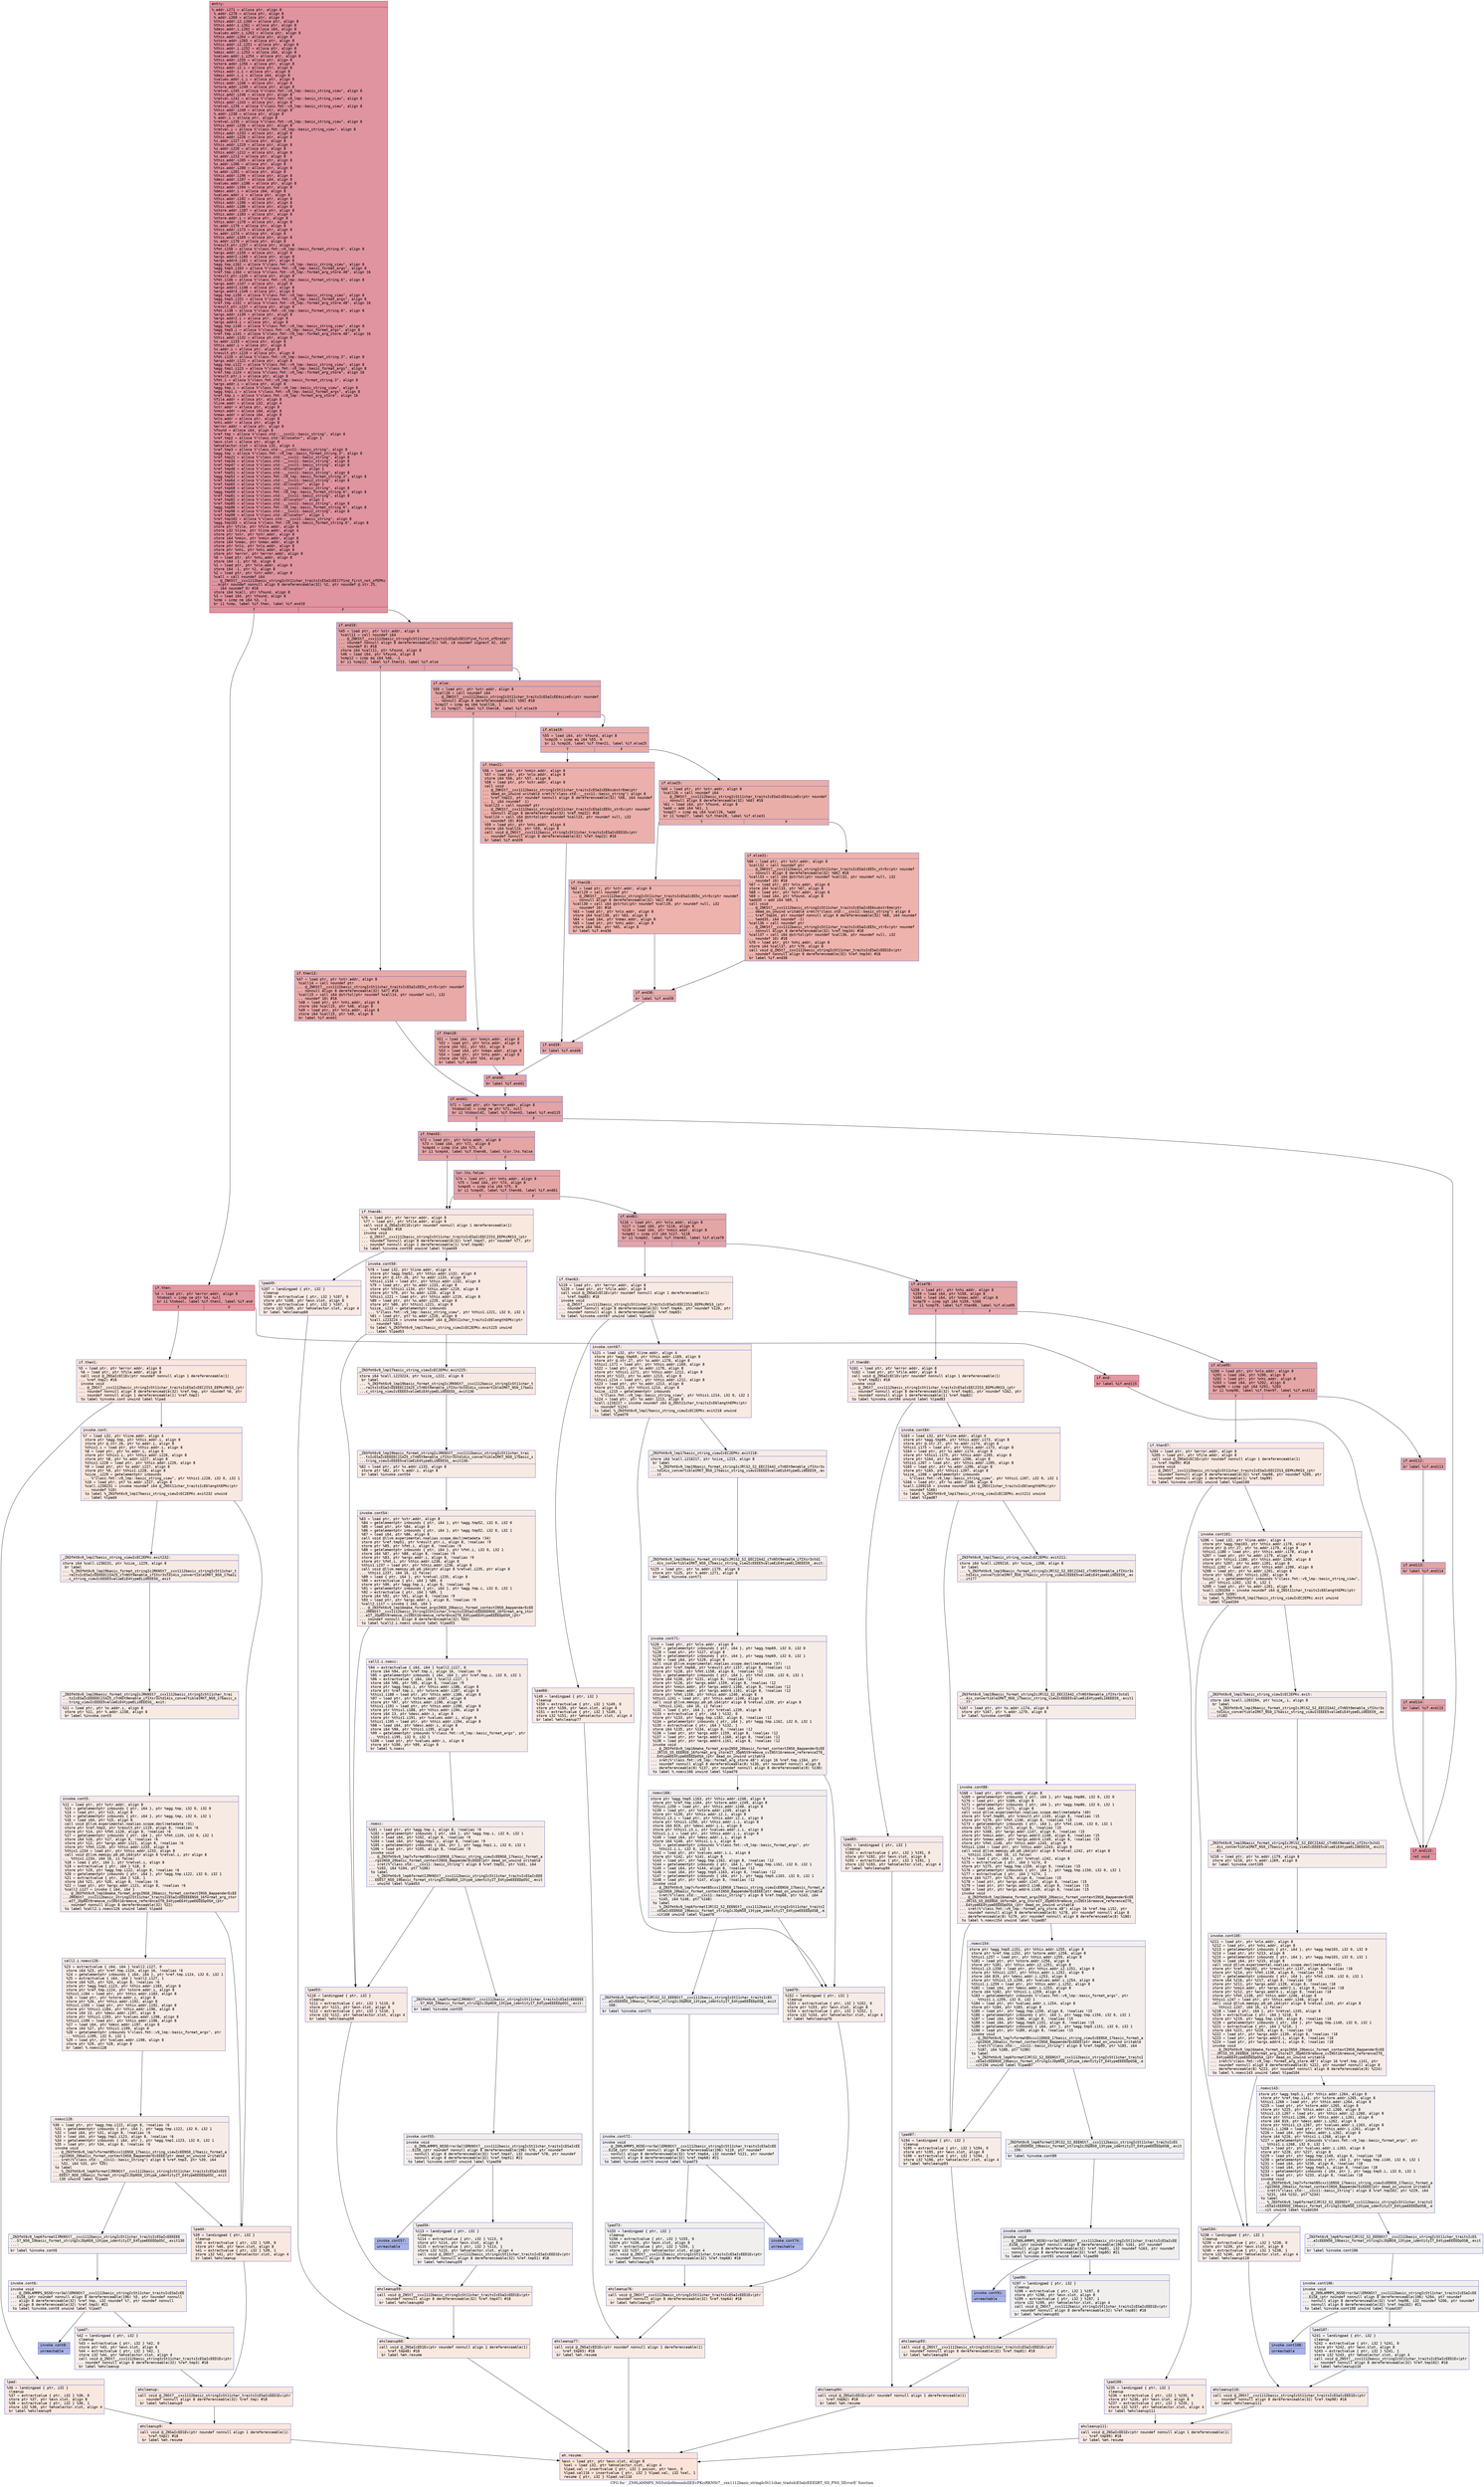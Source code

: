 digraph "CFG for '_ZN9LAMMPS_NS5utils6boundsIlEEvPKciRKNSt7__cxx1112basic_stringIcSt11char_traitsIcESaIcEEEllRT_SD_PNS_5ErrorE' function" {
	label="CFG for '_ZN9LAMMPS_NS5utils6boundsIlEEvPKciRKNSt7__cxx1112basic_stringIcSt11char_traitsIcESaIcEEEllRT_SD_PNS_5ErrorE' function";

	Node0x5584165c00b0 [shape=record,color="#b70d28ff", style=filled, fillcolor="#b70d2870" fontname="Courier",label="{entry:\l|  %.addr.i271 = alloca ptr, align 8\l  %.addr.i270 = alloca ptr, align 8\l  %.addr.i269 = alloca ptr, align 8\l  %this.addr.i2.i260 = alloca ptr, align 8\l  %this.addr.i.i261 = alloca ptr, align 8\l  %desc.addr.i.i262 = alloca i64, align 8\l  %values.addr.i.i263 = alloca ptr, align 8\l  %this.addr.i264 = alloca ptr, align 8\l  %store.addr.i265 = alloca ptr, align 8\l  %this.addr.i2.i251 = alloca ptr, align 8\l  %this.addr.i.i252 = alloca ptr, align 8\l  %desc.addr.i.i253 = alloca i64, align 8\l  %values.addr.i.i254 = alloca ptr, align 8\l  %this.addr.i255 = alloca ptr, align 8\l  %store.addr.i256 = alloca ptr, align 8\l  %this.addr.i2.i = alloca ptr, align 8\l  %this.addr.i.i = alloca ptr, align 8\l  %desc.addr.i.i = alloca i64, align 8\l  %values.addr.i.i = alloca ptr, align 8\l  %this.addr.i248 = alloca ptr, align 8\l  %store.addr.i249 = alloca ptr, align 8\l  %retval.i245 = alloca %\"class.fmt::v9_lmp::basic_string_view\", align 8\l  %this.addr.i246 = alloca ptr, align 8\l  %retval.i242 = alloca %\"class.fmt::v9_lmp::basic_string_view\", align 8\l  %this.addr.i243 = alloca ptr, align 8\l  %retval.i239 = alloca %\"class.fmt::v9_lmp::basic_string_view\", align 8\l  %this.addr.i240 = alloca ptr, align 8\l  %.addr.i238 = alloca ptr, align 8\l  %.addr.i = alloca ptr, align 8\l  %retval.i235 = alloca %\"class.fmt::v9_lmp::basic_string_view\", align 8\l  %this.addr.i236 = alloca ptr, align 8\l  %retval.i = alloca %\"class.fmt::v9_lmp::basic_string_view\", align 8\l  %this.addr.i233 = alloca ptr, align 8\l  %this.addr.i226 = alloca ptr, align 8\l  %s.addr.i227 = alloca ptr, align 8\l  %this.addr.i219 = alloca ptr, align 8\l  %s.addr.i220 = alloca ptr, align 8\l  %this.addr.i212 = alloca ptr, align 8\l  %s.addr.i213 = alloca ptr, align 8\l  %this.addr.i205 = alloca ptr, align 8\l  %s.addr.i206 = alloca ptr, align 8\l  %this.addr.i200 = alloca ptr, align 8\l  %s.addr.i201 = alloca ptr, align 8\l  %this.addr.i196 = alloca ptr, align 8\l  %desc.addr.i197 = alloca i64, align 8\l  %values.addr.i198 = alloca ptr, align 8\l  %this.addr.i194 = alloca ptr, align 8\l  %desc.addr.i = alloca i64, align 8\l  %values.addr.i = alloca ptr, align 8\l  %this.addr.i192 = alloca ptr, align 8\l  %this.addr.i190 = alloca ptr, align 8\l  %this.addr.i186 = alloca ptr, align 8\l  %store.addr.i187 = alloca ptr, align 8\l  %this.addr.i183 = alloca ptr, align 8\l  %store.addr.i = alloca ptr, align 8\l  %this.addr.i178 = alloca ptr, align 8\l  %s.addr.i179 = alloca ptr, align 8\l  %this.addr.i173 = alloca ptr, align 8\l  %s.addr.i174 = alloca ptr, align 8\l  %this.addr.i169 = alloca ptr, align 8\l  %s.addr.i170 = alloca ptr, align 8\l  %result.ptr.i157 = alloca ptr, align 8\l  %fmt.i158 = alloca %\"class.fmt::v9_lmp::basic_format_string.6\", align 8\l  %args.addr.i159 = alloca ptr, align 8\l  %args.addr2.i160 = alloca ptr, align 8\l  %args.addr4.i161 = alloca ptr, align 8\l  %agg.tmp.i162 = alloca %\"class.fmt::v9_lmp::basic_string_view\", align 8\l  %agg.tmp5.i163 = alloca %\"class.fmt::v9_lmp::basic_format_args\", align 8\l  %ref.tmp.i164 = alloca %\"class.fmt::v9_lmp::format_arg_store.48\", align 16\l  %result.ptr.i145 = alloca ptr, align 8\l  %fmt.i146 = alloca %\"class.fmt::v9_lmp::basic_format_string.6\", align 8\l  %args.addr.i147 = alloca ptr, align 8\l  %args.addr2.i148 = alloca ptr, align 8\l  %args.addr4.i149 = alloca ptr, align 8\l  %agg.tmp.i150 = alloca %\"class.fmt::v9_lmp::basic_string_view\", align 8\l  %agg.tmp5.i151 = alloca %\"class.fmt::v9_lmp::basic_format_args\", align 8\l  %ref.tmp.i152 = alloca %\"class.fmt::v9_lmp::format_arg_store.48\", align 16\l  %result.ptr.i137 = alloca ptr, align 8\l  %fmt.i138 = alloca %\"class.fmt::v9_lmp::basic_format_string.6\", align 8\l  %args.addr.i139 = alloca ptr, align 8\l  %args.addr2.i = alloca ptr, align 8\l  %args.addr4.i = alloca ptr, align 8\l  %agg.tmp.i140 = alloca %\"class.fmt::v9_lmp::basic_string_view\", align 8\l  %agg.tmp5.i = alloca %\"class.fmt::v9_lmp::basic_format_args\", align 8\l  %ref.tmp.i141 = alloca %\"class.fmt::v9_lmp::format_arg_store.48\", align 16\l  %this.addr.i132 = alloca ptr, align 8\l  %s.addr.i133 = alloca ptr, align 8\l  %this.addr.i = alloca ptr, align 8\l  %s.addr.i = alloca ptr, align 8\l  %result.ptr.i119 = alloca ptr, align 8\l  %fmt.i120 = alloca %\"class.fmt::v9_lmp::basic_format_string.3\", align 8\l  %args.addr.i121 = alloca ptr, align 8\l  %agg.tmp.i122 = alloca %\"class.fmt::v9_lmp::basic_string_view\", align 8\l  %agg.tmp1.i123 = alloca %\"class.fmt::v9_lmp::basic_format_args\", align 8\l  %ref.tmp.i124 = alloca %\"class.fmt::v9_lmp::format_arg_store\", align 16\l  %result.ptr.i = alloca ptr, align 8\l  %fmt.i = alloca %\"class.fmt::v9_lmp::basic_format_string.3\", align 8\l  %args.addr.i = alloca ptr, align 8\l  %agg.tmp.i = alloca %\"class.fmt::v9_lmp::basic_string_view\", align 8\l  %agg.tmp1.i = alloca %\"class.fmt::v9_lmp::basic_format_args\", align 8\l  %ref.tmp.i = alloca %\"class.fmt::v9_lmp::format_arg_store\", align 16\l  %file.addr = alloca ptr, align 8\l  %line.addr = alloca i32, align 4\l  %str.addr = alloca ptr, align 8\l  %nmin.addr = alloca i64, align 8\l  %nmax.addr = alloca i64, align 8\l  %nlo.addr = alloca ptr, align 8\l  %nhi.addr = alloca ptr, align 8\l  %error.addr = alloca ptr, align 8\l  %found = alloca i64, align 8\l  %ref.tmp = alloca %\"class.std::__cxx11::basic_string\", align 8\l  %ref.tmp2 = alloca %\"class.std::allocator\", align 1\l  %exn.slot = alloca ptr, align 8\l  %ehselector.slot = alloca i32, align 4\l  %ref.tmp3 = alloca %\"class.std::__cxx11::basic_string\", align 8\l  %agg.tmp = alloca %\"class.fmt::v9_lmp::basic_format_string.3\", align 8\l  %ref.tmp22 = alloca %\"class.std::__cxx11::basic_string\", align 8\l  %ref.tmp34 = alloca %\"class.std::__cxx11::basic_string\", align 8\l  %ref.tmp47 = alloca %\"class.std::__cxx11::basic_string\", align 8\l  %ref.tmp48 = alloca %\"class.std::allocator\", align 1\l  %ref.tmp51 = alloca %\"class.std::__cxx11::basic_string\", align 8\l  %agg.tmp52 = alloca %\"class.fmt::v9_lmp::basic_format_string.3\", align 8\l  %ref.tmp64 = alloca %\"class.std::__cxx11::basic_string\", align 8\l  %ref.tmp65 = alloca %\"class.std::allocator\", align 1\l  %ref.tmp68 = alloca %\"class.std::__cxx11::basic_string\", align 8\l  %agg.tmp69 = alloca %\"class.fmt::v9_lmp::basic_format_string.6\", align 8\l  %ref.tmp81 = alloca %\"class.std::__cxx11::basic_string\", align 8\l  %ref.tmp82 = alloca %\"class.std::allocator\", align 1\l  %ref.tmp85 = alloca %\"class.std::__cxx11::basic_string\", align 8\l  %agg.tmp86 = alloca %\"class.fmt::v9_lmp::basic_format_string.6\", align 8\l  %ref.tmp98 = alloca %\"class.std::__cxx11::basic_string\", align 8\l  %ref.tmp99 = alloca %\"class.std::allocator\", align 1\l  %ref.tmp102 = alloca %\"class.std::__cxx11::basic_string\", align 8\l  %agg.tmp103 = alloca %\"class.fmt::v9_lmp::basic_format_string.6\", align 8\l  store ptr %file, ptr %file.addr, align 8\l  store i32 %line, ptr %line.addr, align 4\l  store ptr %str, ptr %str.addr, align 8\l  store i64 %nmin, ptr %nmin.addr, align 8\l  store i64 %nmax, ptr %nmax.addr, align 8\l  store ptr %nlo, ptr %nlo.addr, align 8\l  store ptr %nhi, ptr %nhi.addr, align 8\l  store ptr %error, ptr %error.addr, align 8\l  %0 = load ptr, ptr %nhi.addr, align 8\l  store i64 -1, ptr %0, align 8\l  %1 = load ptr, ptr %nlo.addr, align 8\l  store i64 -1, ptr %1, align 8\l  %2 = load ptr, ptr %str.addr, align 8\l  %call = call noundef i64\l... @_ZNKSt7__cxx1112basic_stringIcSt11char_traitsIcESaIcEE17find_first_not_ofEPKc\l...m(ptr noundef nonnull align 8 dereferenceable(32) %2, ptr noundef @.str.25,\l... i64 noundef 0) #18\l  store i64 %call, ptr %found, align 8\l  %3 = load i64, ptr %found, align 8\l  %cmp = icmp ne i64 %3, -1\l  br i1 %cmp, label %if.then, label %if.end10\l|{<s0>T|<s1>F}}"];
	Node0x5584165c00b0:s0 -> Node0x5584165ce1a0[tooltip="entry -> if.then\nProbability 62.50%" ];
	Node0x5584165c00b0:s1 -> Node0x5584165ce210[tooltip="entry -> if.end10\nProbability 37.50%" ];
	Node0x5584165ce1a0 [shape=record,color="#b70d28ff", style=filled, fillcolor="#bb1b2c70" fontname="Courier",label="{if.then:\l|  %4 = load ptr, ptr %error.addr, align 8\l  %tobool = icmp ne ptr %4, null\l  br i1 %tobool, label %if.then1, label %if.end\l|{<s0>T|<s1>F}}"];
	Node0x5584165ce1a0:s0 -> Node0x5584165ce390[tooltip="if.then -> if.then1\nProbability 0.00%" ];
	Node0x5584165ce1a0:s1 -> Node0x5584165ce3e0[tooltip="if.then -> if.end\nProbability 100.00%" ];
	Node0x5584165ce390 [shape=record,color="#3d50c3ff", style=filled, fillcolor="#f3c7b170" fontname="Courier",label="{if.then1:\l|  %5 = load ptr, ptr %error.addr, align 8\l  %6 = load ptr, ptr %file.addr, align 8\l  call void @_ZNSaIcEC1Ev(ptr noundef nonnull align 1 dereferenceable(1)\l... %ref.tmp2) #18\l  invoke void\l... @_ZNSt7__cxx1112basic_stringIcSt11char_traitsIcESaIcEEC2IS3_EEPKcRKS3_(ptr\l... noundef nonnull align 8 dereferenceable(32) %ref.tmp, ptr noundef %6, ptr\l... noundef nonnull align 1 dereferenceable(1) %ref.tmp2)\l          to label %invoke.cont unwind label %lpad\l}"];
	Node0x5584165ce390 -> Node0x5584165ce780[tooltip="if.then1 -> invoke.cont\nProbability 50.00%" ];
	Node0x5584165ce390 -> Node0x5584165ce800[tooltip="if.then1 -> lpad\nProbability 50.00%" ];
	Node0x5584165ce780 [shape=record,color="#3d50c3ff", style=filled, fillcolor="#f1ccb870" fontname="Courier",label="{invoke.cont:\l|  %7 = load i32, ptr %line.addr, align 4\l  store ptr %agg.tmp, ptr %this.addr.i, align 8\l  store ptr @.str.26, ptr %s.addr.i, align 8\l  %this1.i = load ptr, ptr %this.addr.i, align 8\l  %8 = load ptr, ptr %s.addr.i, align 8\l  store ptr %this1.i, ptr %this.addr.i226, align 8\l  store ptr %8, ptr %s.addr.i227, align 8\l  %this1.i228 = load ptr, ptr %this.addr.i226, align 8\l  %9 = load ptr, ptr %s.addr.i227, align 8\l  store ptr %9, ptr %this1.i228, align 8\l  %size_.i229 = getelementptr inbounds\l... %\"class.fmt::v9_lmp::basic_string_view\", ptr %this1.i228, i32 0, i32 1\l  %10 = load ptr, ptr %s.addr.i227, align 8\l  %call.i230231 = invoke noundef i64 @_ZNSt11char_traitsIcE6lengthEPKc(ptr\l... noundef %10)\l          to label %_ZN3fmt6v9_lmp17basic_string_viewIcEC2EPKc.exit232 unwind\l... label %lpad4\l}"];
	Node0x5584165ce780 -> Node0x5584165ce730[tooltip="invoke.cont -> _ZN3fmt6v9_lmp17basic_string_viewIcEC2EPKc.exit232\nProbability 50.00%" ];
	Node0x5584165ce780 -> Node0x5584165cf240[tooltip="invoke.cont -> lpad4\nProbability 50.00%" ];
	Node0x5584165ce730 [shape=record,color="#3d50c3ff", style=filled, fillcolor="#eed0c070" fontname="Courier",label="{_ZN3fmt6v9_lmp17basic_string_viewIcEC2EPKc.exit232:\l|  store i64 %call.i230231, ptr %size_.i229, align 8\l  br label\l... %_ZN3fmt6v9_lmp19basic_format_stringIcJRKNSt7__cxx1112basic_stringIcSt11char_t\l...raitsIcESaIcEEEEEC2IA25_cTnNSt9enable_ifIXsr3std14is_convertibleIRKT_NS0_17basi\l...c_string_viewIcEEEE5valueEiE4typeELi0EEESG_.exit\l}"];
	Node0x5584165ce730 -> Node0x5584165cf5d0[tooltip="_ZN3fmt6v9_lmp17basic_string_viewIcEC2EPKc.exit232 -> _ZN3fmt6v9_lmp19basic_format_stringIcJRKNSt7__cxx1112basic_stringIcSt11char_traitsIcESaIcEEEEEC2IA25_cTnNSt9enable_ifIXsr3std14is_convertibleIRKT_NS0_17basic_string_viewIcEEEE5valueEiE4typeELi0EEESG_.exit\nProbability 100.00%" ];
	Node0x5584165cf5d0 [shape=record,color="#3d50c3ff", style=filled, fillcolor="#eed0c070" fontname="Courier",label="{_ZN3fmt6v9_lmp19basic_format_stringIcJRKNSt7__cxx1112basic_stringIcSt11char_trai\l...tsIcESaIcEEEEEC2IA25_cTnNSt9enable_ifIXsr3std14is_convertibleIRKT_NS0_17basic_s\l...tring_viewIcEEEE5valueEiE4typeELi0EEESG_.exit:\l|  %11 = load ptr, ptr %s.addr.i, align 8\l  store ptr %11, ptr %.addr.i238, align 8\l  br label %invoke.cont5\l}"];
	Node0x5584165cf5d0 -> Node0x5584165cf970[tooltip="_ZN3fmt6v9_lmp19basic_format_stringIcJRKNSt7__cxx1112basic_stringIcSt11char_traitsIcESaIcEEEEEC2IA25_cTnNSt9enable_ifIXsr3std14is_convertibleIRKT_NS0_17basic_string_viewIcEEEE5valueEiE4typeELi0EEESG_.exit -> invoke.cont5\nProbability 100.00%" ];
	Node0x5584165cf970 [shape=record,color="#3d50c3ff", style=filled, fillcolor="#eed0c070" fontname="Courier",label="{invoke.cont5:\l|  %12 = load ptr, ptr %str.addr, align 8\l  %13 = getelementptr inbounds \{ ptr, i64 \}, ptr %agg.tmp, i32 0, i32 0\l  %14 = load ptr, ptr %13, align 8\l  %15 = getelementptr inbounds \{ ptr, i64 \}, ptr %agg.tmp, i32 0, i32 1\l  %16 = load i64, ptr %15, align 8\l  call void @llvm.experimental.noalias.scope.decl(metadata !31)\l  store ptr %ref.tmp3, ptr %result.ptr.i119, align 8, !noalias !6\l  store ptr %14, ptr %fmt.i120, align 8, !noalias !6\l  %17 = getelementptr inbounds \{ ptr, i64 \}, ptr %fmt.i120, i32 0, i32 1\l  store i64 %16, ptr %17, align 8, !noalias !6\l  store ptr %12, ptr %args.addr.i121, align 8, !noalias !6\l  store ptr %fmt.i120, ptr %this.addr.i233, align 8\l  %this1.i234 = load ptr, ptr %this.addr.i233, align 8\l  call void @llvm.memcpy.p0.p0.i64(ptr align 8 %retval.i, ptr align 8\l... %this1.i234, i64 16, i1 false)\l  %18 = load \{ ptr, i64 \}, ptr %retval.i, align 8\l  %19 = extractvalue \{ ptr, i64 \} %18, 0\l  store ptr %19, ptr %agg.tmp.i122, align 8, !noalias !6\l  %20 = getelementptr inbounds \{ ptr, i64 \}, ptr %agg.tmp.i122, i32 0, i32 1\l  %21 = extractvalue \{ ptr, i64 \} %18, 1\l  store i64 %21, ptr %20, align 8, !noalias !6\l  %22 = load ptr, ptr %args.addr.i121, align 8, !noalias !6\l  %call2.i127 = invoke \{ i64, i64 \}\l... @_ZN3fmt6v9_lmp16make_format_argsINS0_20basic_format_contextINS0_8appenderEcEE\l...JRKNSt7__cxx1112basic_stringIcSt11char_traitsIcESaIcEEEEEENS0_16format_arg_stor\l...eIT_JDpNSt9remove_cvINSt16remove_referenceIT0_E4typeEE4typeEEEEDpOSH_(ptr\l... noundef nonnull align 8 dereferenceable(32) %22)\l          to label %call2.i.noexc126 unwind label %lpad4\l}"];
	Node0x5584165cf970 -> Node0x5584165d0f70[tooltip="invoke.cont5 -> call2.i.noexc126\nProbability 50.00%" ];
	Node0x5584165cf970 -> Node0x5584165cf240[tooltip="invoke.cont5 -> lpad4\nProbability 50.00%" ];
	Node0x5584165d0f70 [shape=record,color="#3d50c3ff", style=filled, fillcolor="#ecd3c570" fontname="Courier",label="{call2.i.noexc126:\l|  %23 = extractvalue \{ i64, i64 \} %call2.i127, 0\l  store i64 %23, ptr %ref.tmp.i124, align 16, !noalias !6\l  %24 = getelementptr inbounds \{ i64, i64 \}, ptr %ref.tmp.i124, i32 0, i32 1\l  %25 = extractvalue \{ i64, i64 \} %call2.i127, 1\l  store i64 %25, ptr %24, align 8, !noalias !6\l  store ptr %agg.tmp1.i123, ptr %this.addr.i183, align 8\l  store ptr %ref.tmp.i124, ptr %store.addr.i, align 8\l  %this1.i184 = load ptr, ptr %this.addr.i183, align 8\l  %26 = load ptr, ptr %store.addr.i, align 8\l  store ptr %26, ptr %this.addr.i192, align 8\l  %this1.i193 = load ptr, ptr %this.addr.i192, align 8\l  store ptr %this1.i184, ptr %this.addr.i196, align 8\l  store i64 13, ptr %desc.addr.i197, align 8\l  store ptr %this1.i193, ptr %values.addr.i198, align 8\l  %this1.i199 = load ptr, ptr %this.addr.i196, align 8\l  %27 = load i64, ptr %desc.addr.i197, align 8\l  store i64 %27, ptr %this1.i199, align 8\l  %28 = getelementptr inbounds %\"class.fmt::v9_lmp::basic_format_args\", ptr\l... %this1.i199, i32 0, i32 1\l  %29 = load ptr, ptr %values.addr.i198, align 8\l  store ptr %29, ptr %28, align 8\l  br label %.noexc128\l}"];
	Node0x5584165d0f70 -> Node0x5584165d1e00[tooltip="call2.i.noexc126 -> .noexc128\nProbability 100.00%" ];
	Node0x5584165d1e00 [shape=record,color="#3d50c3ff", style=filled, fillcolor="#ecd3c570" fontname="Courier",label="{.noexc128:\l|  %30 = load ptr, ptr %agg.tmp.i122, align 8, !noalias !6\l  %31 = getelementptr inbounds \{ ptr, i64 \}, ptr %agg.tmp.i122, i32 0, i32 1\l  %32 = load i64, ptr %31, align 8, !noalias !6\l  %33 = load i64, ptr %agg.tmp1.i123, align 8, !noalias !6\l  %34 = getelementptr inbounds \{ i64, ptr \}, ptr %agg.tmp1.i123, i32 0, i32 1\l  %35 = load ptr, ptr %34, align 8, !noalias !6\l  invoke void\l... @_ZN3fmt6v9_lmp7vformatB5cxx11ENS0_17basic_string_viewIcEENS0_17basic_format_a\l...rgsINS0_20basic_format_contextINS0_8appenderEcEEEE(ptr dead_on_unwind writable\l... sret(%\"class.std::__cxx11::basic_string\") align 8 %ref.tmp3, ptr %30, i64\l... %32, i64 %33, ptr %35)\l          to label\l... %_ZN3fmt6v9_lmp6formatIJRKNSt7__cxx1112basic_stringIcSt11char_traitsIcESaIcEEE\l...EEES7_NS0_19basic_format_stringIcJDpNS0_13type_identityIT_E4typeEEEEDpOSC_.exit\l...130 unwind label %lpad4\l}"];
	Node0x5584165d1e00 -> Node0x5584165d2380[tooltip=".noexc128 -> _ZN3fmt6v9_lmp6formatIJRKNSt7__cxx1112basic_stringIcSt11char_traitsIcESaIcEEEEEES7_NS0_19basic_format_stringIcJDpNS0_13type_identityIT_E4typeEEEEDpOSC_.exit130\nProbability 50.00%" ];
	Node0x5584165d1e00 -> Node0x5584165cf240[tooltip=".noexc128 -> lpad4\nProbability 50.00%" ];
	Node0x5584165d2380 [shape=record,color="#3d50c3ff", style=filled, fillcolor="#e8d6cc70" fontname="Courier",label="{_ZN3fmt6v9_lmp6formatIJRKNSt7__cxx1112basic_stringIcSt11char_traitsIcESaIcEEEEEE\l...S7_NS0_19basic_format_stringIcJDpNS0_13type_identityIT_E4typeEEEEDpOSC_.exit130\l...:\l|  br label %invoke.cont6\l}"];
	Node0x5584165d2380 -> Node0x5584165d2830[tooltip="_ZN3fmt6v9_lmp6formatIJRKNSt7__cxx1112basic_stringIcSt11char_traitsIcESaIcEEEEEES7_NS0_19basic_format_stringIcJDpNS0_13type_identityIT_E4typeEEEEDpOSC_.exit130 -> invoke.cont6\nProbability 100.00%" ];
	Node0x5584165d2830 [shape=record,color="#3d50c3ff", style=filled, fillcolor="#e8d6cc70" fontname="Courier",label="{invoke.cont6:\l|  invoke void\l... @_ZN9LAMMPS_NS5Error3allERKNSt7__cxx1112basic_stringIcSt11char_traitsIcESaIcEE\l...EiS8_(ptr noundef nonnull align 8 dereferenceable(196) %5, ptr noundef nonnull\l... align 8 dereferenceable(32) %ref.tmp, i32 noundef %7, ptr noundef nonnull\l... align 8 dereferenceable(32) %ref.tmp3) #21\l          to label %invoke.cont8 unwind label %lpad7\l}"];
	Node0x5584165d2830 -> Node0x5584165d28f0[tooltip="invoke.cont6 -> invoke.cont8\nProbability 0.00%" ];
	Node0x5584165d2830 -> Node0x5584165d2940[tooltip="invoke.cont6 -> lpad7\nProbability 100.00%" ];
	Node0x5584165d28f0 [shape=record,color="#3d50c3ff", style=filled, fillcolor="#3d50c370" fontname="Courier",label="{invoke.cont8:\l|  unreachable\l}"];
	Node0x5584165ce800 [shape=record,color="#3d50c3ff", style=filled, fillcolor="#f1ccb870" fontname="Courier",label="{lpad:\l|  %36 = landingpad \{ ptr, i32 \}\l          cleanup\l  %37 = extractvalue \{ ptr, i32 \} %36, 0\l  store ptr %37, ptr %exn.slot, align 8\l  %38 = extractvalue \{ ptr, i32 \} %36, 1\l  store i32 %38, ptr %ehselector.slot, align 4\l  br label %ehcleanup9\l}"];
	Node0x5584165ce800 -> Node0x5584165d2de0[tooltip="lpad -> ehcleanup9\nProbability 100.00%" ];
	Node0x5584165cf240 [shape=record,color="#3d50c3ff", style=filled, fillcolor="#f1ccb870" fontname="Courier",label="{lpad4:\l|  %39 = landingpad \{ ptr, i32 \}\l          cleanup\l  %40 = extractvalue \{ ptr, i32 \} %39, 0\l  store ptr %40, ptr %exn.slot, align 8\l  %41 = extractvalue \{ ptr, i32 \} %39, 1\l  store i32 %41, ptr %ehselector.slot, align 4\l  br label %ehcleanup\l}"];
	Node0x5584165cf240 -> Node0x5584165d3130[tooltip="lpad4 -> ehcleanup\nProbability 100.00%" ];
	Node0x5584165d2940 [shape=record,color="#3d50c3ff", style=filled, fillcolor="#e8d6cc70" fontname="Courier",label="{lpad7:\l|  %42 = landingpad \{ ptr, i32 \}\l          cleanup\l  %43 = extractvalue \{ ptr, i32 \} %42, 0\l  store ptr %43, ptr %exn.slot, align 8\l  %44 = extractvalue \{ ptr, i32 \} %42, 1\l  store i32 %44, ptr %ehselector.slot, align 4\l  call void @_ZNSt7__cxx1112basic_stringIcSt11char_traitsIcESaIcEED1Ev(ptr\l... noundef nonnull align 8 dereferenceable(32) %ref.tmp3) #18\l  br label %ehcleanup\l}"];
	Node0x5584165d2940 -> Node0x5584165d3130[tooltip="lpad7 -> ehcleanup\nProbability 100.00%" ];
	Node0x5584165d3130 [shape=record,color="#3d50c3ff", style=filled, fillcolor="#f1ccb870" fontname="Courier",label="{ehcleanup:\l|  call void @_ZNSt7__cxx1112basic_stringIcSt11char_traitsIcESaIcEED1Ev(ptr\l... noundef nonnull align 8 dereferenceable(32) %ref.tmp) #18\l  br label %ehcleanup9\l}"];
	Node0x5584165d3130 -> Node0x5584165d2de0[tooltip="ehcleanup -> ehcleanup9\nProbability 100.00%" ];
	Node0x5584165d2de0 [shape=record,color="#3d50c3ff", style=filled, fillcolor="#f3c7b170" fontname="Courier",label="{ehcleanup9:\l|  call void @_ZNSaIcED1Ev(ptr noundef nonnull align 1 dereferenceable(1)\l... %ref.tmp2) #18\l  br label %eh.resume\l}"];
	Node0x5584165d2de0 -> Node0x5584165d38d0[tooltip="ehcleanup9 -> eh.resume\nProbability 100.00%" ];
	Node0x5584165ce3e0 [shape=record,color="#b70d28ff", style=filled, fillcolor="#bb1b2c70" fontname="Courier",label="{if.end:\l|  br label %if.end115\l}"];
	Node0x5584165ce3e0 -> Node0x5584165d3990[tooltip="if.end -> if.end115\nProbability 100.00%" ];
	Node0x5584165ce210 [shape=record,color="#3d50c3ff", style=filled, fillcolor="#c32e3170" fontname="Courier",label="{if.end10:\l|  %45 = load ptr, ptr %str.addr, align 8\l  %call11 = call noundef i64\l... @_ZNKSt7__cxx1112basic_stringIcSt11char_traitsIcESaIcEE13find_first_ofEcm(ptr\l... noundef nonnull align 8 dereferenceable(32) %45, i8 noundef signext 42, i64\l... noundef 0) #18\l  store i64 %call11, ptr %found, align 8\l  %46 = load i64, ptr %found, align 8\l  %cmp12 = icmp eq i64 %46, -1\l  br i1 %cmp12, label %if.then13, label %if.else\l|{<s0>T|<s1>F}}"];
	Node0x5584165ce210:s0 -> Node0x5584165d3d70[tooltip="if.end10 -> if.then13\nProbability 37.50%" ];
	Node0x5584165ce210:s1 -> Node0x5584165d3dc0[tooltip="if.end10 -> if.else\nProbability 62.50%" ];
	Node0x5584165d3d70 [shape=record,color="#3d50c3ff", style=filled, fillcolor="#ca3b3770" fontname="Courier",label="{if.then13:\l|  %47 = load ptr, ptr %str.addr, align 8\l  %call14 = call noundef ptr\l... @_ZNKSt7__cxx1112basic_stringIcSt11char_traitsIcESaIcEE5c_strEv(ptr noundef\l... nonnull align 8 dereferenceable(32) %47) #18\l  %call15 = call i64 @strtol(ptr noundef %call14, ptr noundef null, i32\l... noundef 10) #18\l  %48 = load ptr, ptr %nhi.addr, align 8\l  store i64 %call15, ptr %48, align 8\l  %49 = load ptr, ptr %nlo.addr, align 8\l  store i64 %call15, ptr %49, align 8\l  br label %if.end41\l}"];
	Node0x5584165d3d70 -> Node0x5584165d4b10[tooltip="if.then13 -> if.end41\nProbability 100.00%" ];
	Node0x5584165d3dc0 [shape=record,color="#3d50c3ff", style=filled, fillcolor="#c5333470" fontname="Courier",label="{if.else:\l|  %50 = load ptr, ptr %str.addr, align 8\l  %call16 = call noundef i64\l... @_ZNKSt7__cxx1112basic_stringIcSt11char_traitsIcESaIcEE4sizeEv(ptr noundef\l... nonnull align 8 dereferenceable(32) %50) #18\l  %cmp17 = icmp eq i64 %call16, 1\l  br i1 %cmp17, label %if.then18, label %if.else19\l|{<s0>T|<s1>F}}"];
	Node0x5584165d3dc0:s0 -> Node0x5584165d4c50[tooltip="if.else -> if.then18\nProbability 50.00%" ];
	Node0x5584165d3dc0:s1 -> Node0x5584165d4e90[tooltip="if.else -> if.else19\nProbability 50.00%" ];
	Node0x5584165d4c50 [shape=record,color="#3d50c3ff", style=filled, fillcolor="#cc403a70" fontname="Courier",label="{if.then18:\l|  %51 = load i64, ptr %nmin.addr, align 8\l  %52 = load ptr, ptr %nlo.addr, align 8\l  store i64 %51, ptr %52, align 8\l  %53 = load i64, ptr %nmax.addr, align 8\l  %54 = load ptr, ptr %nhi.addr, align 8\l  store i64 %53, ptr %54, align 8\l  br label %if.end40\l}"];
	Node0x5584165d4c50 -> Node0x5584165d5250[tooltip="if.then18 -> if.end40\nProbability 100.00%" ];
	Node0x5584165d4e90 [shape=record,color="#3d50c3ff", style=filled, fillcolor="#cc403a70" fontname="Courier",label="{if.else19:\l|  %55 = load i64, ptr %found, align 8\l  %cmp20 = icmp eq i64 %55, 0\l  br i1 %cmp20, label %if.then21, label %if.else25\l|{<s0>T|<s1>F}}"];
	Node0x5584165d4e90:s0 -> Node0x5584165d5470[tooltip="if.else19 -> if.then21\nProbability 37.50%" ];
	Node0x5584165d4e90:s1 -> Node0x5584165d54f0[tooltip="if.else19 -> if.else25\nProbability 62.50%" ];
	Node0x5584165d5470 [shape=record,color="#3d50c3ff", style=filled, fillcolor="#d24b4070" fontname="Courier",label="{if.then21:\l|  %56 = load i64, ptr %nmin.addr, align 8\l  %57 = load ptr, ptr %nlo.addr, align 8\l  store i64 %56, ptr %57, align 8\l  %58 = load ptr, ptr %str.addr, align 8\l  call void\l... @_ZNKSt7__cxx1112basic_stringIcSt11char_traitsIcESaIcEE6substrEmm(ptr\l... dead_on_unwind writable sret(%\"class.std::__cxx11::basic_string\") align 8\l... %ref.tmp22, ptr noundef nonnull align 8 dereferenceable(32) %58, i64 noundef\l... 1, i64 noundef -1)\l  %call23 = call noundef ptr\l... @_ZNKSt7__cxx1112basic_stringIcSt11char_traitsIcESaIcEE5c_strEv(ptr noundef\l... nonnull align 8 dereferenceable(32) %ref.tmp22) #18\l  %call24 = call i64 @strtol(ptr noundef %call23, ptr noundef null, i32\l... noundef 10) #18\l  %59 = load ptr, ptr %nhi.addr, align 8\l  store i64 %call24, ptr %59, align 8\l  call void @_ZNSt7__cxx1112basic_stringIcSt11char_traitsIcESaIcEED1Ev(ptr\l... noundef nonnull align 8 dereferenceable(32) %ref.tmp22) #18\l  br label %if.end39\l}"];
	Node0x5584165d5470 -> Node0x5584165d5d50[tooltip="if.then21 -> if.end39\nProbability 100.00%" ];
	Node0x5584165d54f0 [shape=record,color="#3d50c3ff", style=filled, fillcolor="#d0473d70" fontname="Courier",label="{if.else25:\l|  %60 = load ptr, ptr %str.addr, align 8\l  %call26 = call noundef i64\l... @_ZNKSt7__cxx1112basic_stringIcSt11char_traitsIcESaIcEE4sizeEv(ptr noundef\l... nonnull align 8 dereferenceable(32) %60) #18\l  %61 = load i64, ptr %found, align 8\l  %add = add i64 %61, 1\l  %cmp27 = icmp eq i64 %call26, %add\l  br i1 %cmp27, label %if.then28, label %if.else31\l|{<s0>T|<s1>F}}"];
	Node0x5584165d54f0:s0 -> Node0x5584165cb2e0[tooltip="if.else25 -> if.then28\nProbability 50.00%" ];
	Node0x5584165d54f0:s1 -> Node0x5584165cb650[tooltip="if.else25 -> if.else31\nProbability 50.00%" ];
	Node0x5584165cb2e0 [shape=record,color="#3d50c3ff", style=filled, fillcolor="#d6524470" fontname="Courier",label="{if.then28:\l|  %62 = load ptr, ptr %str.addr, align 8\l  %call29 = call noundef ptr\l... @_ZNKSt7__cxx1112basic_stringIcSt11char_traitsIcESaIcEE5c_strEv(ptr noundef\l... nonnull align 8 dereferenceable(32) %62) #18\l  %call30 = call i64 @strtol(ptr noundef %call29, ptr noundef null, i32\l... noundef 10) #18\l  %63 = load ptr, ptr %nlo.addr, align 8\l  store i64 %call30, ptr %63, align 8\l  %64 = load i64, ptr %nmax.addr, align 8\l  %65 = load ptr, ptr %nhi.addr, align 8\l  store i64 %64, ptr %65, align 8\l  br label %if.end38\l}"];
	Node0x5584165cb2e0 -> Node0x5584165d76d0[tooltip="if.then28 -> if.end38\nProbability 100.00%" ];
	Node0x5584165cb650 [shape=record,color="#3d50c3ff", style=filled, fillcolor="#d6524470" fontname="Courier",label="{if.else31:\l|  %66 = load ptr, ptr %str.addr, align 8\l  %call32 = call noundef ptr\l... @_ZNKSt7__cxx1112basic_stringIcSt11char_traitsIcESaIcEE5c_strEv(ptr noundef\l... nonnull align 8 dereferenceable(32) %66) #18\l  %call33 = call i64 @strtol(ptr noundef %call32, ptr noundef null, i32\l... noundef 10) #18\l  %67 = load ptr, ptr %nlo.addr, align 8\l  store i64 %call33, ptr %67, align 8\l  %68 = load ptr, ptr %str.addr, align 8\l  %69 = load i64, ptr %found, align 8\l  %add35 = add i64 %69, 1\l  call void\l... @_ZNKSt7__cxx1112basic_stringIcSt11char_traitsIcESaIcEE6substrEmm(ptr\l... dead_on_unwind writable sret(%\"class.std::__cxx11::basic_string\") align 8\l... %ref.tmp34, ptr noundef nonnull align 8 dereferenceable(32) %68, i64 noundef\l... %add35, i64 noundef -1)\l  %call36 = call noundef ptr\l... @_ZNKSt7__cxx1112basic_stringIcSt11char_traitsIcESaIcEE5c_strEv(ptr noundef\l... nonnull align 8 dereferenceable(32) %ref.tmp34) #18\l  %call37 = call i64 @strtol(ptr noundef %call36, ptr noundef null, i32\l... noundef 10) #18\l  %70 = load ptr, ptr %nhi.addr, align 8\l  store i64 %call37, ptr %70, align 8\l  call void @_ZNSt7__cxx1112basic_stringIcSt11char_traitsIcESaIcEED1Ev(ptr\l... noundef nonnull align 8 dereferenceable(32) %ref.tmp34) #18\l  br label %if.end38\l}"];
	Node0x5584165cb650 -> Node0x5584165d76d0[tooltip="if.else31 -> if.end38\nProbability 100.00%" ];
	Node0x5584165d76d0 [shape=record,color="#3d50c3ff", style=filled, fillcolor="#d0473d70" fontname="Courier",label="{if.end38:\l|  br label %if.end39\l}"];
	Node0x5584165d76d0 -> Node0x5584165d5d50[tooltip="if.end38 -> if.end39\nProbability 100.00%" ];
	Node0x5584165d5d50 [shape=record,color="#3d50c3ff", style=filled, fillcolor="#cc403a70" fontname="Courier",label="{if.end39:\l|  br label %if.end40\l}"];
	Node0x5584165d5d50 -> Node0x5584165d5250[tooltip="if.end39 -> if.end40\nProbability 100.00%" ];
	Node0x5584165d5250 [shape=record,color="#3d50c3ff", style=filled, fillcolor="#c5333470" fontname="Courier",label="{if.end40:\l|  br label %if.end41\l}"];
	Node0x5584165d5250 -> Node0x5584165d4b10[tooltip="if.end40 -> if.end41\nProbability 100.00%" ];
	Node0x5584165d4b10 [shape=record,color="#3d50c3ff", style=filled, fillcolor="#c32e3170" fontname="Courier",label="{if.end41:\l|  %71 = load ptr, ptr %error.addr, align 8\l  %tobool42 = icmp ne ptr %71, null\l  br i1 %tobool42, label %if.then43, label %if.end115\l|{<s0>T|<s1>F}}"];
	Node0x5584165d4b10:s0 -> Node0x5584165d82c0[tooltip="if.end41 -> if.then43\nProbability 62.50%" ];
	Node0x5584165d4b10:s1 -> Node0x5584165d3990[tooltip="if.end41 -> if.end115\nProbability 37.50%" ];
	Node0x5584165d82c0 [shape=record,color="#3d50c3ff", style=filled, fillcolor="#c5333470" fontname="Courier",label="{if.then43:\l|  %72 = load ptr, ptr %nlo.addr, align 8\l  %73 = load i64, ptr %72, align 8\l  %cmp44 = icmp sle i64 %73, 0\l  br i1 %cmp44, label %if.then46, label %lor.lhs.false\l|{<s0>T|<s1>F}}"];
	Node0x5584165d82c0:s0 -> Node0x5584165d8960[tooltip="if.then43 -> if.then46\nProbability 0.00%" ];
	Node0x5584165d82c0:s1 -> Node0x5584165d89e0[tooltip="if.then43 -> lor.lhs.false\nProbability 100.00%" ];
	Node0x5584165d89e0 [shape=record,color="#3d50c3ff", style=filled, fillcolor="#c5333470" fontname="Courier",label="{lor.lhs.false:\l|  %74 = load ptr, ptr %nhi.addr, align 8\l  %75 = load i64, ptr %74, align 8\l  %cmp45 = icmp sle i64 %75, 0\l  br i1 %cmp45, label %if.then46, label %if.end61\l|{<s0>T|<s1>F}}"];
	Node0x5584165d89e0:s0 -> Node0x5584165d8960[tooltip="lor.lhs.false -> if.then46\nProbability 0.00%" ];
	Node0x5584165d89e0:s1 -> Node0x5584165d8cc0[tooltip="lor.lhs.false -> if.end61\nProbability 100.00%" ];
	Node0x5584165d8960 [shape=record,color="#3d50c3ff", style=filled, fillcolor="#f2cab570" fontname="Courier",label="{if.then46:\l|  %76 = load ptr, ptr %error.addr, align 8\l  %77 = load ptr, ptr %file.addr, align 8\l  call void @_ZNSaIcEC1Ev(ptr noundef nonnull align 1 dereferenceable(1)\l... %ref.tmp48) #18\l  invoke void\l... @_ZNSt7__cxx1112basic_stringIcSt11char_traitsIcESaIcEEC2IS3_EEPKcRKS3_(ptr\l... noundef nonnull align 8 dereferenceable(32) %ref.tmp47, ptr noundef %77, ptr\l... noundef nonnull align 1 dereferenceable(1) %ref.tmp48)\l          to label %invoke.cont50 unwind label %lpad49\l}"];
	Node0x5584165d8960 -> Node0x5584165d9070[tooltip="if.then46 -> invoke.cont50\nProbability 50.00%" ];
	Node0x5584165d8960 -> Node0x5584165d90f0[tooltip="if.then46 -> lpad49\nProbability 50.00%" ];
	Node0x5584165d9070 [shape=record,color="#3d50c3ff", style=filled, fillcolor="#efcebd70" fontname="Courier",label="{invoke.cont50:\l|  %78 = load i32, ptr %line.addr, align 4\l  store ptr %agg.tmp52, ptr %this.addr.i132, align 8\l  store ptr @.str.26, ptr %s.addr.i133, align 8\l  %this1.i134 = load ptr, ptr %this.addr.i132, align 8\l  %79 = load ptr, ptr %s.addr.i133, align 8\l  store ptr %this1.i134, ptr %this.addr.i219, align 8\l  store ptr %79, ptr %s.addr.i220, align 8\l  %this1.i221 = load ptr, ptr %this.addr.i219, align 8\l  %80 = load ptr, ptr %s.addr.i220, align 8\l  store ptr %80, ptr %this1.i221, align 8\l  %size_.i222 = getelementptr inbounds\l... %\"class.fmt::v9_lmp::basic_string_view\", ptr %this1.i221, i32 0, i32 1\l  %81 = load ptr, ptr %s.addr.i220, align 8\l  %call.i223224 = invoke noundef i64 @_ZNSt11char_traitsIcE6lengthEPKc(ptr\l... noundef %81)\l          to label %_ZN3fmt6v9_lmp17basic_string_viewIcEC2EPKc.exit225 unwind\l... label %lpad53\l}"];
	Node0x5584165d9070 -> Node0x5584165d9020[tooltip="invoke.cont50 -> _ZN3fmt6v9_lmp17basic_string_viewIcEC2EPKc.exit225\nProbability 50.00%" ];
	Node0x5584165d9070 -> Node0x5584165d9b60[tooltip="invoke.cont50 -> lpad53\nProbability 50.00%" ];
	Node0x5584165d9020 [shape=record,color="#3d50c3ff", style=filled, fillcolor="#eed0c070" fontname="Courier",label="{_ZN3fmt6v9_lmp17basic_string_viewIcEC2EPKc.exit225:\l|  store i64 %call.i223224, ptr %size_.i222, align 8\l  br label\l... %_ZN3fmt6v9_lmp19basic_format_stringIcJRKNSt7__cxx1112basic_stringIcSt11char_t\l...raitsIcESaIcEEEEEC2IA25_cTnNSt9enable_ifIXsr3std14is_convertibleIRKT_NS0_17basi\l...c_string_viewIcEEEE5valueEiE4typeELi0EEESG_.exit136\l}"];
	Node0x5584165d9020 -> Node0x5584165d9ed0[tooltip="_ZN3fmt6v9_lmp17basic_string_viewIcEC2EPKc.exit225 -> _ZN3fmt6v9_lmp19basic_format_stringIcJRKNSt7__cxx1112basic_stringIcSt11char_traitsIcESaIcEEEEEC2IA25_cTnNSt9enable_ifIXsr3std14is_convertibleIRKT_NS0_17basic_string_viewIcEEEE5valueEiE4typeELi0EEESG_.exit136\nProbability 100.00%" ];
	Node0x5584165d9ed0 [shape=record,color="#3d50c3ff", style=filled, fillcolor="#eed0c070" fontname="Courier",label="{_ZN3fmt6v9_lmp19basic_format_stringIcJRKNSt7__cxx1112basic_stringIcSt11char_trai\l...tsIcESaIcEEEEEC2IA25_cTnNSt9enable_ifIXsr3std14is_convertibleIRKT_NS0_17basic_s\l...tring_viewIcEEEE5valueEiE4typeELi0EEESG_.exit136:\l|  %82 = load ptr, ptr %s.addr.i133, align 8\l  store ptr %82, ptr %.addr.i, align 8\l  br label %invoke.cont54\l}"];
	Node0x5584165d9ed0 -> Node0x5584165da270[tooltip="_ZN3fmt6v9_lmp19basic_format_stringIcJRKNSt7__cxx1112basic_stringIcSt11char_traitsIcESaIcEEEEEC2IA25_cTnNSt9enable_ifIXsr3std14is_convertibleIRKT_NS0_17basic_string_viewIcEEEE5valueEiE4typeELi0EEESG_.exit136 -> invoke.cont54\nProbability 100.00%" ];
	Node0x5584165da270 [shape=record,color="#3d50c3ff", style=filled, fillcolor="#eed0c070" fontname="Courier",label="{invoke.cont54:\l|  %83 = load ptr, ptr %str.addr, align 8\l  %84 = getelementptr inbounds \{ ptr, i64 \}, ptr %agg.tmp52, i32 0, i32 0\l  %85 = load ptr, ptr %84, align 8\l  %86 = getelementptr inbounds \{ ptr, i64 \}, ptr %agg.tmp52, i32 0, i32 1\l  %87 = load i64, ptr %86, align 8\l  call void @llvm.experimental.noalias.scope.decl(metadata !34)\l  store ptr %ref.tmp51, ptr %result.ptr.i, align 8, !noalias !9\l  store ptr %85, ptr %fmt.i, align 8, !noalias !9\l  %88 = getelementptr inbounds \{ ptr, i64 \}, ptr %fmt.i, i32 0, i32 1\l  store i64 %87, ptr %88, align 8, !noalias !9\l  store ptr %83, ptr %args.addr.i, align 8, !noalias !9\l  store ptr %fmt.i, ptr %this.addr.i236, align 8\l  %this1.i237 = load ptr, ptr %this.addr.i236, align 8\l  call void @llvm.memcpy.p0.p0.i64(ptr align 8 %retval.i235, ptr align 8\l... %this1.i237, i64 16, i1 false)\l  %89 = load \{ ptr, i64 \}, ptr %retval.i235, align 8\l  %90 = extractvalue \{ ptr, i64 \} %89, 0\l  store ptr %90, ptr %agg.tmp.i, align 8, !noalias !9\l  %91 = getelementptr inbounds \{ ptr, i64 \}, ptr %agg.tmp.i, i32 0, i32 1\l  %92 = extractvalue \{ ptr, i64 \} %89, 1\l  store i64 %92, ptr %91, align 8, !noalias !9\l  %93 = load ptr, ptr %args.addr.i, align 8, !noalias !9\l  %call2.i117 = invoke \{ i64, i64 \}\l... @_ZN3fmt6v9_lmp16make_format_argsINS0_20basic_format_contextINS0_8appenderEcEE\l...JRKNSt7__cxx1112basic_stringIcSt11char_traitsIcESaIcEEEEEENS0_16format_arg_stor\l...eIT_JDpNSt9remove_cvINSt16remove_referenceIT0_E4typeEE4typeEEEEDpOSH_(ptr\l... noundef nonnull align 8 dereferenceable(32) %93)\l          to label %call2.i.noexc unwind label %lpad53\l}"];
	Node0x5584165da270 -> Node0x5584165db870[tooltip="invoke.cont54 -> call2.i.noexc\nProbability 50.00%" ];
	Node0x5584165da270 -> Node0x5584165d9b60[tooltip="invoke.cont54 -> lpad53\nProbability 50.00%" ];
	Node0x5584165db870 [shape=record,color="#3d50c3ff", style=filled, fillcolor="#ead5c970" fontname="Courier",label="{call2.i.noexc:\l|  %94 = extractvalue \{ i64, i64 \} %call2.i117, 0\l  store i64 %94, ptr %ref.tmp.i, align 16, !noalias !9\l  %95 = getelementptr inbounds \{ i64, i64 \}, ptr %ref.tmp.i, i32 0, i32 1\l  %96 = extractvalue \{ i64, i64 \} %call2.i117, 1\l  store i64 %96, ptr %95, align 8, !noalias !9\l  store ptr %agg.tmp1.i, ptr %this.addr.i186, align 8\l  store ptr %ref.tmp.i, ptr %store.addr.i187, align 8\l  %this1.i188 = load ptr, ptr %this.addr.i186, align 8\l  %97 = load ptr, ptr %store.addr.i187, align 8\l  store ptr %97, ptr %this.addr.i190, align 8\l  %this1.i191 = load ptr, ptr %this.addr.i190, align 8\l  store ptr %this1.i188, ptr %this.addr.i194, align 8\l  store i64 13, ptr %desc.addr.i, align 8\l  store ptr %this1.i191, ptr %values.addr.i, align 8\l  %this1.i195 = load ptr, ptr %this.addr.i194, align 8\l  %98 = load i64, ptr %desc.addr.i, align 8\l  store i64 %98, ptr %this1.i195, align 8\l  %99 = getelementptr inbounds %\"class.fmt::v9_lmp::basic_format_args\", ptr\l... %this1.i195, i32 0, i32 1\l  %100 = load ptr, ptr %values.addr.i, align 8\l  store ptr %100, ptr %99, align 8\l  br label %.noexc\l}"];
	Node0x5584165db870 -> Node0x5584165dce80[tooltip="call2.i.noexc -> .noexc\nProbability 100.00%" ];
	Node0x5584165dce80 [shape=record,color="#3d50c3ff", style=filled, fillcolor="#ead5c970" fontname="Courier",label="{.noexc:\l|  %101 = load ptr, ptr %agg.tmp.i, align 8, !noalias !9\l  %102 = getelementptr inbounds \{ ptr, i64 \}, ptr %agg.tmp.i, i32 0, i32 1\l  %103 = load i64, ptr %102, align 8, !noalias !9\l  %104 = load i64, ptr %agg.tmp1.i, align 8, !noalias !9\l  %105 = getelementptr inbounds \{ i64, ptr \}, ptr %agg.tmp1.i, i32 0, i32 1\l  %106 = load ptr, ptr %105, align 8, !noalias !9\l  invoke void\l... @_ZN3fmt6v9_lmp7vformatB5cxx11ENS0_17basic_string_viewIcEENS0_17basic_format_a\l...rgsINS0_20basic_format_contextINS0_8appenderEcEEEE(ptr dead_on_unwind writable\l... sret(%\"class.std::__cxx11::basic_string\") align 8 %ref.tmp51, ptr %101, i64\l... %103, i64 %104, ptr %106)\l          to label\l... %_ZN3fmt6v9_lmp6formatIJRKNSt7__cxx1112basic_stringIcSt11char_traitsIcESaIcEEE\l...EEES7_NS0_19basic_format_stringIcJDpNS0_13type_identityIT_E4typeEEEEDpOSC_.exit\l... unwind label %lpad53\l}"];
	Node0x5584165dce80 -> Node0x5584165dd400[tooltip=".noexc -> _ZN3fmt6v9_lmp6formatIJRKNSt7__cxx1112basic_stringIcSt11char_traitsIcESaIcEEEEEES7_NS0_19basic_format_stringIcJDpNS0_13type_identityIT_E4typeEEEEDpOSC_.exit\nProbability 50.00%" ];
	Node0x5584165dce80 -> Node0x5584165d9b60[tooltip=".noexc -> lpad53\nProbability 50.00%" ];
	Node0x5584165dd400 [shape=record,color="#3d50c3ff", style=filled, fillcolor="#e5d8d170" fontname="Courier",label="{_ZN3fmt6v9_lmp6formatIJRKNSt7__cxx1112basic_stringIcSt11char_traitsIcESaIcEEEEEE\l...S7_NS0_19basic_format_stringIcJDpNS0_13type_identityIT_E4typeEEEEDpOSC_.exit:\l|  br label %invoke.cont55\l}"];
	Node0x5584165dd400 -> Node0x5584165dd900[tooltip="_ZN3fmt6v9_lmp6formatIJRKNSt7__cxx1112basic_stringIcSt11char_traitsIcESaIcEEEEEES7_NS0_19basic_format_stringIcJDpNS0_13type_identityIT_E4typeEEEEDpOSC_.exit -> invoke.cont55\nProbability 100.00%" ];
	Node0x5584165dd900 [shape=record,color="#3d50c3ff", style=filled, fillcolor="#e5d8d170" fontname="Courier",label="{invoke.cont55:\l|  invoke void\l... @_ZN9LAMMPS_NS5Error3allERKNSt7__cxx1112basic_stringIcSt11char_traitsIcESaIcEE\l...EiS8_(ptr noundef nonnull align 8 dereferenceable(196) %76, ptr noundef\l... nonnull align 8 dereferenceable(32) %ref.tmp47, i32 noundef %78, ptr noundef\l... nonnull align 8 dereferenceable(32) %ref.tmp51) #21\l          to label %invoke.cont57 unwind label %lpad56\l}"];
	Node0x5584165dd900 -> Node0x5584165dd9c0[tooltip="invoke.cont55 -> invoke.cont57\nProbability 0.00%" ];
	Node0x5584165dd900 -> Node0x5584165dda40[tooltip="invoke.cont55 -> lpad56\nProbability 100.00%" ];
	Node0x5584165dd9c0 [shape=record,color="#3d50c3ff", style=filled, fillcolor="#3d50c370" fontname="Courier",label="{invoke.cont57:\l|  unreachable\l}"];
	Node0x5584165d90f0 [shape=record,color="#3d50c3ff", style=filled, fillcolor="#efcebd70" fontname="Courier",label="{lpad49:\l|  %107 = landingpad \{ ptr, i32 \}\l          cleanup\l  %108 = extractvalue \{ ptr, i32 \} %107, 0\l  store ptr %108, ptr %exn.slot, align 8\l  %109 = extractvalue \{ ptr, i32 \} %107, 1\l  store i32 %109, ptr %ehselector.slot, align 4\l  br label %ehcleanup60\l}"];
	Node0x5584165d90f0 -> Node0x5584165ddee0[tooltip="lpad49 -> ehcleanup60\nProbability 100.00%" ];
	Node0x5584165d9b60 [shape=record,color="#3d50c3ff", style=filled, fillcolor="#efcebd70" fontname="Courier",label="{lpad53:\l|  %110 = landingpad \{ ptr, i32 \}\l          cleanup\l  %111 = extractvalue \{ ptr, i32 \} %110, 0\l  store ptr %111, ptr %exn.slot, align 8\l  %112 = extractvalue \{ ptr, i32 \} %110, 1\l  store i32 %112, ptr %ehselector.slot, align 4\l  br label %ehcleanup59\l}"];
	Node0x5584165d9b60 -> Node0x5584165de230[tooltip="lpad53 -> ehcleanup59\nProbability 100.00%" ];
	Node0x5584165dda40 [shape=record,color="#3d50c3ff", style=filled, fillcolor="#e5d8d170" fontname="Courier",label="{lpad56:\l|  %113 = landingpad \{ ptr, i32 \}\l          cleanup\l  %114 = extractvalue \{ ptr, i32 \} %113, 0\l  store ptr %114, ptr %exn.slot, align 8\l  %115 = extractvalue \{ ptr, i32 \} %113, 1\l  store i32 %115, ptr %ehselector.slot, align 4\l  call void @_ZNSt7__cxx1112basic_stringIcSt11char_traitsIcESaIcEED1Ev(ptr\l... noundef nonnull align 8 dereferenceable(32) %ref.tmp51) #18\l  br label %ehcleanup59\l}"];
	Node0x5584165dda40 -> Node0x5584165de230[tooltip="lpad56 -> ehcleanup59\nProbability 100.00%" ];
	Node0x5584165de230 [shape=record,color="#3d50c3ff", style=filled, fillcolor="#efcebd70" fontname="Courier",label="{ehcleanup59:\l|  call void @_ZNSt7__cxx1112basic_stringIcSt11char_traitsIcESaIcEED1Ev(ptr\l... noundef nonnull align 8 dereferenceable(32) %ref.tmp47) #18\l  br label %ehcleanup60\l}"];
	Node0x5584165de230 -> Node0x5584165ddee0[tooltip="ehcleanup59 -> ehcleanup60\nProbability 100.00%" ];
	Node0x5584165ddee0 [shape=record,color="#3d50c3ff", style=filled, fillcolor="#f2cab570" fontname="Courier",label="{ehcleanup60:\l|  call void @_ZNSaIcED1Ev(ptr noundef nonnull align 1 dereferenceable(1)\l... %ref.tmp48) #18\l  br label %eh.resume\l}"];
	Node0x5584165ddee0 -> Node0x5584165d38d0[tooltip="ehcleanup60 -> eh.resume\nProbability 100.00%" ];
	Node0x5584165d8cc0 [shape=record,color="#3d50c3ff", style=filled, fillcolor="#c5333470" fontname="Courier",label="{if.end61:\l|  %116 = load ptr, ptr %nlo.addr, align 8\l  %117 = load i64, ptr %116, align 8\l  %118 = load i64, ptr %nmin.addr, align 8\l  %cmp62 = icmp slt i64 %117, %118\l  br i1 %cmp62, label %if.then63, label %if.else78\l|{<s0>T|<s1>F}}"];
	Node0x5584165d8cc0:s0 -> Node0x5584165dec50[tooltip="if.end61 -> if.then63\nProbability 0.00%" ];
	Node0x5584165d8cc0:s1 -> Node0x5584165deca0[tooltip="if.end61 -> if.else78\nProbability 100.00%" ];
	Node0x5584165dec50 [shape=record,color="#3d50c3ff", style=filled, fillcolor="#efcebd70" fontname="Courier",label="{if.then63:\l|  %119 = load ptr, ptr %error.addr, align 8\l  %120 = load ptr, ptr %file.addr, align 8\l  call void @_ZNSaIcEC1Ev(ptr noundef nonnull align 1 dereferenceable(1)\l... %ref.tmp65) #18\l  invoke void\l... @_ZNSt7__cxx1112basic_stringIcSt11char_traitsIcESaIcEEC2IS3_EEPKcRKS3_(ptr\l... noundef nonnull align 8 dereferenceable(32) %ref.tmp64, ptr noundef %120, ptr\l... noundef nonnull align 1 dereferenceable(1) %ref.tmp65)\l          to label %invoke.cont67 unwind label %lpad66\l}"];
	Node0x5584165dec50 -> Node0x5584165defa0[tooltip="if.then63 -> invoke.cont67\nProbability 50.00%" ];
	Node0x5584165dec50 -> Node0x5584165df020[tooltip="if.then63 -> lpad66\nProbability 50.00%" ];
	Node0x5584165defa0 [shape=record,color="#3d50c3ff", style=filled, fillcolor="#eed0c070" fontname="Courier",label="{invoke.cont67:\l|  %121 = load i32, ptr %line.addr, align 4\l  store ptr %agg.tmp69, ptr %this.addr.i169, align 8\l  store ptr @.str.27, ptr %s.addr.i170, align 8\l  %this1.i171 = load ptr, ptr %this.addr.i169, align 8\l  %122 = load ptr, ptr %s.addr.i170, align 8\l  store ptr %this1.i171, ptr %this.addr.i212, align 8\l  store ptr %122, ptr %s.addr.i213, align 8\l  %this1.i214 = load ptr, ptr %this.addr.i212, align 8\l  %123 = load ptr, ptr %s.addr.i213, align 8\l  store ptr %123, ptr %this1.i214, align 8\l  %size_.i215 = getelementptr inbounds\l... %\"class.fmt::v9_lmp::basic_string_view\", ptr %this1.i214, i32 0, i32 1\l  %124 = load ptr, ptr %s.addr.i213, align 8\l  %call.i216217 = invoke noundef i64 @_ZNSt11char_traitsIcE6lengthEPKc(ptr\l... noundef %124)\l          to label %_ZN3fmt6v9_lmp17basic_string_viewIcEC2EPKc.exit218 unwind\l... label %lpad70\l}"];
	Node0x5584165defa0 -> Node0x5584165def50[tooltip="invoke.cont67 -> _ZN3fmt6v9_lmp17basic_string_viewIcEC2EPKc.exit218\nProbability 50.00%" ];
	Node0x5584165defa0 -> Node0x5584165dfa90[tooltip="invoke.cont67 -> lpad70\nProbability 50.00%" ];
	Node0x5584165def50 [shape=record,color="#3d50c3ff", style=filled, fillcolor="#ead5c970" fontname="Courier",label="{_ZN3fmt6v9_lmp17basic_string_viewIcEC2EPKc.exit218:\l|  store i64 %call.i216217, ptr %size_.i215, align 8\l  br label\l... %_ZN3fmt6v9_lmp19basic_format_stringIcJRlS2_S2_EEC2IA42_cTnNSt9enable_ifIXsr3s\l...td14is_convertibleIRKT_NS0_17basic_string_viewIcEEEE5valueEiE4typeELi0EEES9_.ex\l...it\l}"];
	Node0x5584165def50 -> Node0x5584165dfc40[tooltip="_ZN3fmt6v9_lmp17basic_string_viewIcEC2EPKc.exit218 -> _ZN3fmt6v9_lmp19basic_format_stringIcJRlS2_S2_EEC2IA42_cTnNSt9enable_ifIXsr3std14is_convertibleIRKT_NS0_17basic_string_viewIcEEEE5valueEiE4typeELi0EEES9_.exit\nProbability 100.00%" ];
	Node0x5584165dfc40 [shape=record,color="#3d50c3ff", style=filled, fillcolor="#ead5c970" fontname="Courier",label="{_ZN3fmt6v9_lmp19basic_format_stringIcJRlS2_S2_EEC2IA42_cTnNSt9enable_ifIXsr3std1\l...4is_convertibleIRKT_NS0_17basic_string_viewIcEEEE5valueEiE4typeELi0EEES9_.exit:\l|  %125 = load ptr, ptr %s.addr.i170, align 8\l  store ptr %125, ptr %.addr.i271, align 8\l  br label %invoke.cont71\l}"];
	Node0x5584165dfc40 -> Node0x5584165dff90[tooltip="_ZN3fmt6v9_lmp19basic_format_stringIcJRlS2_S2_EEC2IA42_cTnNSt9enable_ifIXsr3std14is_convertibleIRKT_NS0_17basic_string_viewIcEEEE5valueEiE4typeELi0EEES9_.exit -> invoke.cont71\nProbability 100.00%" ];
	Node0x5584165dff90 [shape=record,color="#3d50c3ff", style=filled, fillcolor="#ead5c970" fontname="Courier",label="{invoke.cont71:\l|  %126 = load ptr, ptr %nlo.addr, align 8\l  %127 = getelementptr inbounds \{ ptr, i64 \}, ptr %agg.tmp69, i32 0, i32 0\l  %128 = load ptr, ptr %127, align 8\l  %129 = getelementptr inbounds \{ ptr, i64 \}, ptr %agg.tmp69, i32 0, i32 1\l  %130 = load i64, ptr %129, align 8\l  call void @llvm.experimental.noalias.scope.decl(metadata !37)\l  store ptr %ref.tmp68, ptr %result.ptr.i157, align 8, !noalias !12\l  store ptr %128, ptr %fmt.i158, align 8, !noalias !12\l  %131 = getelementptr inbounds \{ ptr, i64 \}, ptr %fmt.i158, i32 0, i32 1\l  store i64 %130, ptr %131, align 8, !noalias !12\l  store ptr %126, ptr %args.addr.i159, align 8, !noalias !12\l  store ptr %nmin.addr, ptr %args.addr2.i160, align 8, !noalias !12\l  store ptr %nmax.addr, ptr %args.addr4.i161, align 8, !noalias !12\l  store ptr %fmt.i158, ptr %this.addr.i240, align 8\l  %this1.i241 = load ptr, ptr %this.addr.i240, align 8\l  call void @llvm.memcpy.p0.p0.i64(ptr align 8 %retval.i239, ptr align 8\l... %this1.i241, i64 16, i1 false)\l  %132 = load \{ ptr, i64 \}, ptr %retval.i239, align 8\l  %133 = extractvalue \{ ptr, i64 \} %132, 0\l  store ptr %133, ptr %agg.tmp.i162, align 8, !noalias !12\l  %134 = getelementptr inbounds \{ ptr, i64 \}, ptr %agg.tmp.i162, i32 0, i32 1\l  %135 = extractvalue \{ ptr, i64 \} %132, 1\l  store i64 %135, ptr %134, align 8, !noalias !12\l  %136 = load ptr, ptr %args.addr.i159, align 8, !noalias !12\l  %137 = load ptr, ptr %args.addr2.i160, align 8, !noalias !12\l  %138 = load ptr, ptr %args.addr4.i161, align 8, !noalias !12\l  invoke void\l... @_ZN3fmt6v9_lmp16make_format_argsINS0_20basic_format_contextINS0_8appenderEcEE\l...JRlS5_S5_EEENS0_16format_arg_storeIT_JDpNSt9remove_cvINSt16remove_referenceIT0_\l...E4typeEE4typeEEEEDpOSA_(ptr dead_on_unwind writable\l... sret(%\"class.fmt::v9_lmp::format_arg_store.48\") align 16 %ref.tmp.i164, ptr\l... noundef nonnull align 8 dereferenceable(8) %136, ptr noundef nonnull align 8\l... dereferenceable(8) %137, ptr noundef nonnull align 8 dereferenceable(8) %138)\l          to label %.noexc166 unwind label %lpad70\l}"];
	Node0x5584165dff90 -> Node0x5584165e1890[tooltip="invoke.cont71 -> .noexc166\nProbability 50.00%" ];
	Node0x5584165dff90 -> Node0x5584165dfa90[tooltip="invoke.cont71 -> lpad70\nProbability 50.00%" ];
	Node0x5584165e1890 [shape=record,color="#3d50c3ff", style=filled, fillcolor="#e5d8d170" fontname="Courier",label="{.noexc166:\l|  store ptr %agg.tmp5.i163, ptr %this.addr.i248, align 8\l  store ptr %ref.tmp.i164, ptr %store.addr.i249, align 8\l  %this1.i250 = load ptr, ptr %this.addr.i248, align 8\l  %139 = load ptr, ptr %store.addr.i249, align 8\l  store ptr %139, ptr %this.addr.i2.i, align 8\l  %this1.i3.i = load ptr, ptr %this.addr.i2.i, align 8\l  store ptr %this1.i250, ptr %this.addr.i.i, align 8\l  store i64 819, ptr %desc.addr.i.i, align 8\l  store ptr %this1.i3.i, ptr %values.addr.i.i, align 8\l  %this1.i.i = load ptr, ptr %this.addr.i.i, align 8\l  %140 = load i64, ptr %desc.addr.i.i, align 8\l  store i64 %140, ptr %this1.i.i, align 8\l  %141 = getelementptr inbounds %\"class.fmt::v9_lmp::basic_format_args\", ptr\l... %this1.i.i, i32 0, i32 1\l  %142 = load ptr, ptr %values.addr.i.i, align 8\l  store ptr %142, ptr %141, align 8\l  %143 = load ptr, ptr %agg.tmp.i162, align 8, !noalias !12\l  %144 = getelementptr inbounds \{ ptr, i64 \}, ptr %agg.tmp.i162, i32 0, i32 1\l  %145 = load i64, ptr %144, align 8, !noalias !12\l  %146 = load i64, ptr %agg.tmp5.i163, align 8, !noalias !12\l  %147 = getelementptr inbounds \{ i64, ptr \}, ptr %agg.tmp5.i163, i32 0, i32 1\l  %148 = load ptr, ptr %147, align 8, !noalias !12\l  invoke void\l... @_ZN3fmt6v9_lmp7vformatB5cxx11ENS0_17basic_string_viewIcEENS0_17basic_format_a\l...rgsINS0_20basic_format_contextINS0_8appenderEcEEEE(ptr dead_on_unwind writable\l... sret(%\"class.std::__cxx11::basic_string\") align 8 %ref.tmp68, ptr %143, i64\l... %145, i64 %146, ptr %148)\l          to label\l... %_ZN3fmt6v9_lmp6formatIJRlS2_S2_EEENSt7__cxx1112basic_stringIcSt11char_traitsI\l...cESaIcEEENS0_19basic_format_stringIcJDpNS0_13type_identityIT_E4typeEEEEDpOSB_.e\l...xit168 unwind label %lpad70\l}"];
	Node0x5584165e1890 -> Node0x5584165e2940[tooltip=".noexc166 -> _ZN3fmt6v9_lmp6formatIJRlS2_S2_EEENSt7__cxx1112basic_stringIcSt11char_traitsIcESaIcEEENS0_19basic_format_stringIcJDpNS0_13type_identityIT_E4typeEEEEDpOSB_.exit168\nProbability 50.00%" ];
	Node0x5584165e1890 -> Node0x5584165dfa90[tooltip=".noexc166 -> lpad70\nProbability 50.00%" ];
	Node0x5584165e2940 [shape=record,color="#3d50c3ff", style=filled, fillcolor="#e0dbd870" fontname="Courier",label="{_ZN3fmt6v9_lmp6formatIJRlS2_S2_EEENSt7__cxx1112basic_stringIcSt11char_traitsIcES\l...aIcEEENS0_19basic_format_stringIcJDpNS0_13type_identityIT_E4typeEEEEDpOSB_.exit\l...168:\l|  br label %invoke.cont72\l}"];
	Node0x5584165e2940 -> Node0x5584165e2c90[tooltip="_ZN3fmt6v9_lmp6formatIJRlS2_S2_EEENSt7__cxx1112basic_stringIcSt11char_traitsIcESaIcEEENS0_19basic_format_stringIcJDpNS0_13type_identityIT_E4typeEEEEDpOSB_.exit168 -> invoke.cont72\nProbability 100.00%" ];
	Node0x5584165e2c90 [shape=record,color="#3d50c3ff", style=filled, fillcolor="#e0dbd870" fontname="Courier",label="{invoke.cont72:\l|  invoke void\l... @_ZN9LAMMPS_NS5Error3allERKNSt7__cxx1112basic_stringIcSt11char_traitsIcESaIcEE\l...EiS8_(ptr noundef nonnull align 8 dereferenceable(196) %119, ptr noundef\l... nonnull align 8 dereferenceable(32) %ref.tmp64, i32 noundef %121, ptr noundef\l... nonnull align 8 dereferenceable(32) %ref.tmp68) #21\l          to label %invoke.cont74 unwind label %lpad73\l}"];
	Node0x5584165e2c90 -> Node0x5584165e2d50[tooltip="invoke.cont72 -> invoke.cont74\nProbability 0.00%" ];
	Node0x5584165e2c90 -> Node0x5584165e2e30[tooltip="invoke.cont72 -> lpad73\nProbability 100.00%" ];
	Node0x5584165e2d50 [shape=record,color="#3d50c3ff", style=filled, fillcolor="#3d50c370" fontname="Courier",label="{invoke.cont74:\l|  unreachable\l}"];
	Node0x5584165df020 [shape=record,color="#3d50c3ff", style=filled, fillcolor="#eed0c070" fontname="Courier",label="{lpad66:\l|  %149 = landingpad \{ ptr, i32 \}\l          cleanup\l  %150 = extractvalue \{ ptr, i32 \} %149, 0\l  store ptr %150, ptr %exn.slot, align 8\l  %151 = extractvalue \{ ptr, i32 \} %149, 1\l  store i32 %151, ptr %ehselector.slot, align 4\l  br label %ehcleanup77\l}"];
	Node0x5584165df020 -> Node0x5584165e32d0[tooltip="lpad66 -> ehcleanup77\nProbability 100.00%" ];
	Node0x5584165dfa90 [shape=record,color="#3d50c3ff", style=filled, fillcolor="#ecd3c570" fontname="Courier",label="{lpad70:\l|  %152 = landingpad \{ ptr, i32 \}\l          cleanup\l  %153 = extractvalue \{ ptr, i32 \} %152, 0\l  store ptr %153, ptr %exn.slot, align 8\l  %154 = extractvalue \{ ptr, i32 \} %152, 1\l  store i32 %154, ptr %ehselector.slot, align 4\l  br label %ehcleanup76\l}"];
	Node0x5584165dfa90 -> Node0x5584165e3620[tooltip="lpad70 -> ehcleanup76\nProbability 100.00%" ];
	Node0x5584165e2e30 [shape=record,color="#3d50c3ff", style=filled, fillcolor="#e0dbd870" fontname="Courier",label="{lpad73:\l|  %155 = landingpad \{ ptr, i32 \}\l          cleanup\l  %156 = extractvalue \{ ptr, i32 \} %155, 0\l  store ptr %156, ptr %exn.slot, align 8\l  %157 = extractvalue \{ ptr, i32 \} %155, 1\l  store i32 %157, ptr %ehselector.slot, align 4\l  call void @_ZNSt7__cxx1112basic_stringIcSt11char_traitsIcESaIcEED1Ev(ptr\l... noundef nonnull align 8 dereferenceable(32) %ref.tmp68) #18\l  br label %ehcleanup76\l}"];
	Node0x5584165e2e30 -> Node0x5584165e3620[tooltip="lpad73 -> ehcleanup76\nProbability 100.00%" ];
	Node0x5584165e3620 [shape=record,color="#3d50c3ff", style=filled, fillcolor="#eed0c070" fontname="Courier",label="{ehcleanup76:\l|  call void @_ZNSt7__cxx1112basic_stringIcSt11char_traitsIcESaIcEED1Ev(ptr\l... noundef nonnull align 8 dereferenceable(32) %ref.tmp64) #18\l  br label %ehcleanup77\l}"];
	Node0x5584165e3620 -> Node0x5584165e32d0[tooltip="ehcleanup76 -> ehcleanup77\nProbability 100.00%" ];
	Node0x5584165e32d0 [shape=record,color="#3d50c3ff", style=filled, fillcolor="#efcebd70" fontname="Courier",label="{ehcleanup77:\l|  call void @_ZNSaIcED1Ev(ptr noundef nonnull align 1 dereferenceable(1)\l... %ref.tmp65) #18\l  br label %eh.resume\l}"];
	Node0x5584165e32d0 -> Node0x5584165d38d0[tooltip="ehcleanup77 -> eh.resume\nProbability 100.00%" ];
	Node0x5584165deca0 [shape=record,color="#3d50c3ff", style=filled, fillcolor="#c5333470" fontname="Courier",label="{if.else78:\l|  %158 = load ptr, ptr %nhi.addr, align 8\l  %159 = load i64, ptr %158, align 8\l  %160 = load i64, ptr %nmax.addr, align 8\l  %cmp79 = icmp sgt i64 %159, %160\l  br i1 %cmp79, label %if.then80, label %if.else95\l|{<s0>T|<s1>F}}"];
	Node0x5584165deca0:s0 -> Node0x5584165e4040[tooltip="if.else78 -> if.then80\nProbability 0.00%" ];
	Node0x5584165deca0:s1 -> Node0x5584165e4090[tooltip="if.else78 -> if.else95\nProbability 100.00%" ];
	Node0x5584165e4040 [shape=record,color="#3d50c3ff", style=filled, fillcolor="#efcebd70" fontname="Courier",label="{if.then80:\l|  %161 = load ptr, ptr %error.addr, align 8\l  %162 = load ptr, ptr %file.addr, align 8\l  call void @_ZNSaIcEC1Ev(ptr noundef nonnull align 1 dereferenceable(1)\l... %ref.tmp82) #18\l  invoke void\l... @_ZNSt7__cxx1112basic_stringIcSt11char_traitsIcESaIcEEC2IS3_EEPKcRKS3_(ptr\l... noundef nonnull align 8 dereferenceable(32) %ref.tmp81, ptr noundef %162, ptr\l... noundef nonnull align 1 dereferenceable(1) %ref.tmp82)\l          to label %invoke.cont84 unwind label %lpad83\l}"];
	Node0x5584165e4040 -> Node0x5584165e4390[tooltip="if.then80 -> invoke.cont84\nProbability 50.00%" ];
	Node0x5584165e4040 -> Node0x5584165e4410[tooltip="if.then80 -> lpad83\nProbability 50.00%" ];
	Node0x5584165e4390 [shape=record,color="#3d50c3ff", style=filled, fillcolor="#eed0c070" fontname="Courier",label="{invoke.cont84:\l|  %163 = load i32, ptr %line.addr, align 4\l  store ptr %agg.tmp86, ptr %this.addr.i173, align 8\l  store ptr @.str.27, ptr %s.addr.i174, align 8\l  %this1.i175 = load ptr, ptr %this.addr.i173, align 8\l  %164 = load ptr, ptr %s.addr.i174, align 8\l  store ptr %this1.i175, ptr %this.addr.i205, align 8\l  store ptr %164, ptr %s.addr.i206, align 8\l  %this1.i207 = load ptr, ptr %this.addr.i205, align 8\l  %165 = load ptr, ptr %s.addr.i206, align 8\l  store ptr %165, ptr %this1.i207, align 8\l  %size_.i208 = getelementptr inbounds\l... %\"class.fmt::v9_lmp::basic_string_view\", ptr %this1.i207, i32 0, i32 1\l  %166 = load ptr, ptr %s.addr.i206, align 8\l  %call.i209210 = invoke noundef i64 @_ZNSt11char_traitsIcE6lengthEPKc(ptr\l... noundef %166)\l          to label %_ZN3fmt6v9_lmp17basic_string_viewIcEC2EPKc.exit211 unwind\l... label %lpad87\l}"];
	Node0x5584165e4390 -> Node0x5584165e4340[tooltip="invoke.cont84 -> _ZN3fmt6v9_lmp17basic_string_viewIcEC2EPKc.exit211\nProbability 50.00%" ];
	Node0x5584165e4390 -> Node0x5584165e4e80[tooltip="invoke.cont84 -> lpad87\nProbability 50.00%" ];
	Node0x5584165e4340 [shape=record,color="#3d50c3ff", style=filled, fillcolor="#ead5c970" fontname="Courier",label="{_ZN3fmt6v9_lmp17basic_string_viewIcEC2EPKc.exit211:\l|  store i64 %call.i209210, ptr %size_.i208, align 8\l  br label\l... %_ZN3fmt6v9_lmp19basic_format_stringIcJRlS2_S2_EEC2IA42_cTnNSt9enable_ifIXsr3s\l...td14is_convertibleIRKT_NS0_17basic_string_viewIcEEEE5valueEiE4typeELi0EEES9_.ex\l...it177\l}"];
	Node0x5584165e4340 -> Node0x5584165e5030[tooltip="_ZN3fmt6v9_lmp17basic_string_viewIcEC2EPKc.exit211 -> _ZN3fmt6v9_lmp19basic_format_stringIcJRlS2_S2_EEC2IA42_cTnNSt9enable_ifIXsr3std14is_convertibleIRKT_NS0_17basic_string_viewIcEEEE5valueEiE4typeELi0EEES9_.exit177\nProbability 100.00%" ];
	Node0x5584165e5030 [shape=record,color="#3d50c3ff", style=filled, fillcolor="#ead5c970" fontname="Courier",label="{_ZN3fmt6v9_lmp19basic_format_stringIcJRlS2_S2_EEC2IA42_cTnNSt9enable_ifIXsr3std1\l...4is_convertibleIRKT_NS0_17basic_string_viewIcEEEE5valueEiE4typeELi0EEES9_.exit1\l...77:\l|  %167 = load ptr, ptr %s.addr.i174, align 8\l  store ptr %167, ptr %.addr.i270, align 8\l  br label %invoke.cont88\l}"];
	Node0x5584165e5030 -> Node0x5584165e5380[tooltip="_ZN3fmt6v9_lmp19basic_format_stringIcJRlS2_S2_EEC2IA42_cTnNSt9enable_ifIXsr3std14is_convertibleIRKT_NS0_17basic_string_viewIcEEEE5valueEiE4typeELi0EEES9_.exit177 -> invoke.cont88\nProbability 100.00%" ];
	Node0x5584165e5380 [shape=record,color="#3d50c3ff", style=filled, fillcolor="#ead5c970" fontname="Courier",label="{invoke.cont88:\l|  %168 = load ptr, ptr %nhi.addr, align 8\l  %169 = getelementptr inbounds \{ ptr, i64 \}, ptr %agg.tmp86, i32 0, i32 0\l  %170 = load ptr, ptr %169, align 8\l  %171 = getelementptr inbounds \{ ptr, i64 \}, ptr %agg.tmp86, i32 0, i32 1\l  %172 = load i64, ptr %171, align 8\l  call void @llvm.experimental.noalias.scope.decl(metadata !40)\l  store ptr %ref.tmp85, ptr %result.ptr.i145, align 8, !noalias !15\l  store ptr %170, ptr %fmt.i146, align 8, !noalias !15\l  %173 = getelementptr inbounds \{ ptr, i64 \}, ptr %fmt.i146, i32 0, i32 1\l  store i64 %172, ptr %173, align 8, !noalias !15\l  store ptr %168, ptr %args.addr.i147, align 8, !noalias !15\l  store ptr %nmin.addr, ptr %args.addr2.i148, align 8, !noalias !15\l  store ptr %nmax.addr, ptr %args.addr4.i149, align 8, !noalias !15\l  store ptr %fmt.i146, ptr %this.addr.i243, align 8\l  %this1.i244 = load ptr, ptr %this.addr.i243, align 8\l  call void @llvm.memcpy.p0.p0.i64(ptr align 8 %retval.i242, ptr align 8\l... %this1.i244, i64 16, i1 false)\l  %174 = load \{ ptr, i64 \}, ptr %retval.i242, align 8\l  %175 = extractvalue \{ ptr, i64 \} %174, 0\l  store ptr %175, ptr %agg.tmp.i150, align 8, !noalias !15\l  %176 = getelementptr inbounds \{ ptr, i64 \}, ptr %agg.tmp.i150, i32 0, i32 1\l  %177 = extractvalue \{ ptr, i64 \} %174, 1\l  store i64 %177, ptr %176, align 8, !noalias !15\l  %178 = load ptr, ptr %args.addr.i147, align 8, !noalias !15\l  %179 = load ptr, ptr %args.addr2.i148, align 8, !noalias !15\l  %180 = load ptr, ptr %args.addr4.i149, align 8, !noalias !15\l  invoke void\l... @_ZN3fmt6v9_lmp16make_format_argsINS0_20basic_format_contextINS0_8appenderEcEE\l...JRlS5_S5_EEENS0_16format_arg_storeIT_JDpNSt9remove_cvINSt16remove_referenceIT0_\l...E4typeEE4typeEEEEDpOSA_(ptr dead_on_unwind writable\l... sret(%\"class.fmt::v9_lmp::format_arg_store.48\") align 16 %ref.tmp.i152, ptr\l... noundef nonnull align 8 dereferenceable(8) %178, ptr noundef nonnull align 8\l... dereferenceable(8) %179, ptr noundef nonnull align 8 dereferenceable(8) %180)\l          to label %.noexc154 unwind label %lpad87\l}"];
	Node0x5584165e5380 -> Node0x5584165e6c80[tooltip="invoke.cont88 -> .noexc154\nProbability 50.00%" ];
	Node0x5584165e5380 -> Node0x5584165e4e80[tooltip="invoke.cont88 -> lpad87\nProbability 50.00%" ];
	Node0x5584165e6c80 [shape=record,color="#3d50c3ff", style=filled, fillcolor="#e5d8d170" fontname="Courier",label="{.noexc154:\l|  store ptr %agg.tmp5.i151, ptr %this.addr.i255, align 8\l  store ptr %ref.tmp.i152, ptr %store.addr.i256, align 8\l  %this1.i257 = load ptr, ptr %this.addr.i255, align 8\l  %181 = load ptr, ptr %store.addr.i256, align 8\l  store ptr %181, ptr %this.addr.i2.i251, align 8\l  %this1.i3.i258 = load ptr, ptr %this.addr.i2.i251, align 8\l  store ptr %this1.i257, ptr %this.addr.i.i252, align 8\l  store i64 819, ptr %desc.addr.i.i253, align 8\l  store ptr %this1.i3.i258, ptr %values.addr.i.i254, align 8\l  %this1.i.i259 = load ptr, ptr %this.addr.i.i252, align 8\l  %182 = load i64, ptr %desc.addr.i.i253, align 8\l  store i64 %182, ptr %this1.i.i259, align 8\l  %183 = getelementptr inbounds %\"class.fmt::v9_lmp::basic_format_args\", ptr\l... %this1.i.i259, i32 0, i32 1\l  %184 = load ptr, ptr %values.addr.i.i254, align 8\l  store ptr %184, ptr %183, align 8\l  %185 = load ptr, ptr %agg.tmp.i150, align 8, !noalias !15\l  %186 = getelementptr inbounds \{ ptr, i64 \}, ptr %agg.tmp.i150, i32 0, i32 1\l  %187 = load i64, ptr %186, align 8, !noalias !15\l  %188 = load i64, ptr %agg.tmp5.i151, align 8, !noalias !15\l  %189 = getelementptr inbounds \{ i64, ptr \}, ptr %agg.tmp5.i151, i32 0, i32 1\l  %190 = load ptr, ptr %189, align 8, !noalias !15\l  invoke void\l... @_ZN3fmt6v9_lmp7vformatB5cxx11ENS0_17basic_string_viewIcEENS0_17basic_format_a\l...rgsINS0_20basic_format_contextINS0_8appenderEcEEEE(ptr dead_on_unwind writable\l... sret(%\"class.std::__cxx11::basic_string\") align 8 %ref.tmp85, ptr %185, i64\l... %187, i64 %188, ptr %190)\l          to label\l... %_ZN3fmt6v9_lmp6formatIJRlS2_S2_EEENSt7__cxx1112basic_stringIcSt11char_traitsI\l...cESaIcEEENS0_19basic_format_stringIcJDpNS0_13type_identityIT_E4typeEEEEDpOSB_.e\l...xit156 unwind label %lpad87\l}"];
	Node0x5584165e6c80 -> Node0x5584165e7b30[tooltip=".noexc154 -> _ZN3fmt6v9_lmp6formatIJRlS2_S2_EEENSt7__cxx1112basic_stringIcSt11char_traitsIcESaIcEEENS0_19basic_format_stringIcJDpNS0_13type_identityIT_E4typeEEEEDpOSB_.exit156\nProbability 50.00%" ];
	Node0x5584165e6c80 -> Node0x5584165e4e80[tooltip=".noexc154 -> lpad87\nProbability 50.00%" ];
	Node0x5584165e7b30 [shape=record,color="#3d50c3ff", style=filled, fillcolor="#e0dbd870" fontname="Courier",label="{_ZN3fmt6v9_lmp6formatIJRlS2_S2_EEENSt7__cxx1112basic_stringIcSt11char_traitsIcES\l...aIcEEENS0_19basic_format_stringIcJDpNS0_13type_identityIT_E4typeEEEEDpOSB_.exit\l...156:\l|  br label %invoke.cont89\l}"];
	Node0x5584165e7b30 -> Node0x5584165e7e80[tooltip="_ZN3fmt6v9_lmp6formatIJRlS2_S2_EEENSt7__cxx1112basic_stringIcSt11char_traitsIcESaIcEEENS0_19basic_format_stringIcJDpNS0_13type_identityIT_E4typeEEEEDpOSB_.exit156 -> invoke.cont89\nProbability 100.00%" ];
	Node0x5584165e7e80 [shape=record,color="#3d50c3ff", style=filled, fillcolor="#e0dbd870" fontname="Courier",label="{invoke.cont89:\l|  invoke void\l... @_ZN9LAMMPS_NS5Error3allERKNSt7__cxx1112basic_stringIcSt11char_traitsIcESaIcEE\l...EiS8_(ptr noundef nonnull align 8 dereferenceable(196) %161, ptr noundef\l... nonnull align 8 dereferenceable(32) %ref.tmp81, i32 noundef %163, ptr noundef\l... nonnull align 8 dereferenceable(32) %ref.tmp85) #21\l          to label %invoke.cont91 unwind label %lpad90\l}"];
	Node0x5584165e7e80 -> Node0x5584165e7f40[tooltip="invoke.cont89 -> invoke.cont91\nProbability 0.00%" ];
	Node0x5584165e7e80 -> Node0x5584165e7ff0[tooltip="invoke.cont89 -> lpad90\nProbability 100.00%" ];
	Node0x5584165e7f40 [shape=record,color="#3d50c3ff", style=filled, fillcolor="#3d50c370" fontname="Courier",label="{invoke.cont91:\l|  unreachable\l}"];
	Node0x5584165e4410 [shape=record,color="#3d50c3ff", style=filled, fillcolor="#eed0c070" fontname="Courier",label="{lpad83:\l|  %191 = landingpad \{ ptr, i32 \}\l          cleanup\l  %192 = extractvalue \{ ptr, i32 \} %191, 0\l  store ptr %192, ptr %exn.slot, align 8\l  %193 = extractvalue \{ ptr, i32 \} %191, 1\l  store i32 %193, ptr %ehselector.slot, align 4\l  br label %ehcleanup94\l}"];
	Node0x5584165e4410 -> Node0x5584165dbd30[tooltip="lpad83 -> ehcleanup94\nProbability 100.00%" ];
	Node0x5584165e4e80 [shape=record,color="#3d50c3ff", style=filled, fillcolor="#ecd3c570" fontname="Courier",label="{lpad87:\l|  %194 = landingpad \{ ptr, i32 \}\l          cleanup\l  %195 = extractvalue \{ ptr, i32 \} %194, 0\l  store ptr %195, ptr %exn.slot, align 8\l  %196 = extractvalue \{ ptr, i32 \} %194, 1\l  store i32 %196, ptr %ehselector.slot, align 4\l  br label %ehcleanup93\l}"];
	Node0x5584165e4e80 -> Node0x5584165dc080[tooltip="lpad87 -> ehcleanup93\nProbability 100.00%" ];
	Node0x5584165e7ff0 [shape=record,color="#3d50c3ff", style=filled, fillcolor="#e0dbd870" fontname="Courier",label="{lpad90:\l|  %197 = landingpad \{ ptr, i32 \}\l          cleanup\l  %198 = extractvalue \{ ptr, i32 \} %197, 0\l  store ptr %198, ptr %exn.slot, align 8\l  %199 = extractvalue \{ ptr, i32 \} %197, 1\l  store i32 %199, ptr %ehselector.slot, align 4\l  call void @_ZNSt7__cxx1112basic_stringIcSt11char_traitsIcESaIcEED1Ev(ptr\l... noundef nonnull align 8 dereferenceable(32) %ref.tmp85) #18\l  br label %ehcleanup93\l}"];
	Node0x5584165e7ff0 -> Node0x5584165dc080[tooltip="lpad90 -> ehcleanup93\nProbability 100.00%" ];
	Node0x5584165dc080 [shape=record,color="#3d50c3ff", style=filled, fillcolor="#eed0c070" fontname="Courier",label="{ehcleanup93:\l|  call void @_ZNSt7__cxx1112basic_stringIcSt11char_traitsIcESaIcEED1Ev(ptr\l... noundef nonnull align 8 dereferenceable(32) %ref.tmp81) #18\l  br label %ehcleanup94\l}"];
	Node0x5584165dc080 -> Node0x5584165dbd30[tooltip="ehcleanup93 -> ehcleanup94\nProbability 100.00%" ];
	Node0x5584165dbd30 [shape=record,color="#3d50c3ff", style=filled, fillcolor="#efcebd70" fontname="Courier",label="{ehcleanup94:\l|  call void @_ZNSaIcED1Ev(ptr noundef nonnull align 1 dereferenceable(1)\l... %ref.tmp82) #18\l  br label %eh.resume\l}"];
	Node0x5584165dbd30 -> Node0x5584165d38d0[tooltip="ehcleanup94 -> eh.resume\nProbability 100.00%" ];
	Node0x5584165e4090 [shape=record,color="#3d50c3ff", style=filled, fillcolor="#c5333470" fontname="Courier",label="{if.else95:\l|  %200 = load ptr, ptr %nlo.addr, align 8\l  %201 = load i64, ptr %200, align 8\l  %202 = load ptr, ptr %nhi.addr, align 8\l  %203 = load i64, ptr %202, align 8\l  %cmp96 = icmp sgt i64 %201, %203\l  br i1 %cmp96, label %if.then97, label %if.end112\l|{<s0>T|<s1>F}}"];
	Node0x5584165e4090:s0 -> Node0x5584165dcb20[tooltip="if.else95 -> if.then97\nProbability 0.00%" ];
	Node0x5584165e4090:s1 -> Node0x5584165dcb70[tooltip="if.else95 -> if.end112\nProbability 100.00%" ];
	Node0x5584165dcb20 [shape=record,color="#3d50c3ff", style=filled, fillcolor="#efcebd70" fontname="Courier",label="{if.then97:\l|  %204 = load ptr, ptr %error.addr, align 8\l  %205 = load ptr, ptr %file.addr, align 8\l  call void @_ZNSaIcEC1Ev(ptr noundef nonnull align 1 dereferenceable(1)\l... %ref.tmp99) #18\l  invoke void\l... @_ZNSt7__cxx1112basic_stringIcSt11char_traitsIcESaIcEEC2IS3_EEPKcRKS3_(ptr\l... noundef nonnull align 8 dereferenceable(32) %ref.tmp98, ptr noundef %205, ptr\l... noundef nonnull align 1 dereferenceable(1) %ref.tmp99)\l          to label %invoke.cont101 unwind label %lpad100\l}"];
	Node0x5584165dcb20 -> Node0x5584165ea5e0[tooltip="if.then97 -> invoke.cont101\nProbability 50.00%" ];
	Node0x5584165dcb20 -> Node0x5584165ea660[tooltip="if.then97 -> lpad100\nProbability 50.00%" ];
	Node0x5584165ea5e0 [shape=record,color="#3d50c3ff", style=filled, fillcolor="#eed0c070" fontname="Courier",label="{invoke.cont101:\l|  %206 = load i32, ptr %line.addr, align 4\l  store ptr %agg.tmp103, ptr %this.addr.i178, align 8\l  store ptr @.str.27, ptr %s.addr.i179, align 8\l  %this1.i180 = load ptr, ptr %this.addr.i178, align 8\l  %207 = load ptr, ptr %s.addr.i179, align 8\l  store ptr %this1.i180, ptr %this.addr.i200, align 8\l  store ptr %207, ptr %s.addr.i201, align 8\l  %this1.i202 = load ptr, ptr %this.addr.i200, align 8\l  %208 = load ptr, ptr %s.addr.i201, align 8\l  store ptr %208, ptr %this1.i202, align 8\l  %size_.i = getelementptr inbounds %\"class.fmt::v9_lmp::basic_string_view\",\l... ptr %this1.i202, i32 0, i32 1\l  %209 = load ptr, ptr %s.addr.i201, align 8\l  %call.i203204 = invoke noundef i64 @_ZNSt11char_traitsIcE6lengthEPKc(ptr\l... noundef %209)\l          to label %_ZN3fmt6v9_lmp17basic_string_viewIcEC2EPKc.exit unwind\l... label %lpad104\l}"];
	Node0x5584165ea5e0 -> Node0x5584165ea590[tooltip="invoke.cont101 -> _ZN3fmt6v9_lmp17basic_string_viewIcEC2EPKc.exit\nProbability 50.00%" ];
	Node0x5584165ea5e0 -> Node0x5584165eb0a0[tooltip="invoke.cont101 -> lpad104\nProbability 50.00%" ];
	Node0x5584165ea590 [shape=record,color="#3d50c3ff", style=filled, fillcolor="#ead5c970" fontname="Courier",label="{_ZN3fmt6v9_lmp17basic_string_viewIcEC2EPKc.exit:\l|  store i64 %call.i203204, ptr %size_.i, align 8\l  br label\l... %_ZN3fmt6v9_lmp19basic_format_stringIcJRlS2_S2_EEC2IA42_cTnNSt9enable_ifIXsr3s\l...td14is_convertibleIRKT_NS0_17basic_string_viewIcEEEE5valueEiE4typeELi0EEES9_.ex\l...it182\l}"];
	Node0x5584165ea590 -> Node0x5584165eb350[tooltip="_ZN3fmt6v9_lmp17basic_string_viewIcEC2EPKc.exit -> _ZN3fmt6v9_lmp19basic_format_stringIcJRlS2_S2_EEC2IA42_cTnNSt9enable_ifIXsr3std14is_convertibleIRKT_NS0_17basic_string_viewIcEEEE5valueEiE4typeELi0EEES9_.exit182\nProbability 100.00%" ];
	Node0x5584165eb350 [shape=record,color="#3d50c3ff", style=filled, fillcolor="#ead5c970" fontname="Courier",label="{_ZN3fmt6v9_lmp19basic_format_stringIcJRlS2_S2_EEC2IA42_cTnNSt9enable_ifIXsr3std1\l...4is_convertibleIRKT_NS0_17basic_string_viewIcEEEE5valueEiE4typeELi0EEES9_.exit1\l...82:\l|  %210 = load ptr, ptr %s.addr.i179, align 8\l  store ptr %210, ptr %.addr.i269, align 8\l  br label %invoke.cont105\l}"];
	Node0x5584165eb350 -> Node0x5584165eb6a0[tooltip="_ZN3fmt6v9_lmp19basic_format_stringIcJRlS2_S2_EEC2IA42_cTnNSt9enable_ifIXsr3std14is_convertibleIRKT_NS0_17basic_string_viewIcEEEE5valueEiE4typeELi0EEES9_.exit182 -> invoke.cont105\nProbability 100.00%" ];
	Node0x5584165eb6a0 [shape=record,color="#3d50c3ff", style=filled, fillcolor="#ead5c970" fontname="Courier",label="{invoke.cont105:\l|  %211 = load ptr, ptr %nlo.addr, align 8\l  %212 = load ptr, ptr %nhi.addr, align 8\l  %213 = getelementptr inbounds \{ ptr, i64 \}, ptr %agg.tmp103, i32 0, i32 0\l  %214 = load ptr, ptr %213, align 8\l  %215 = getelementptr inbounds \{ ptr, i64 \}, ptr %agg.tmp103, i32 0, i32 1\l  %216 = load i64, ptr %215, align 8\l  call void @llvm.experimental.noalias.scope.decl(metadata !43)\l  store ptr %ref.tmp102, ptr %result.ptr.i137, align 8, !noalias !18\l  store ptr %214, ptr %fmt.i138, align 8, !noalias !18\l  %217 = getelementptr inbounds \{ ptr, i64 \}, ptr %fmt.i138, i32 0, i32 1\l  store i64 %216, ptr %217, align 8, !noalias !18\l  store ptr %211, ptr %args.addr.i139, align 8, !noalias !18\l  store ptr %nmin.addr, ptr %args.addr2.i, align 8, !noalias !18\l  store ptr %212, ptr %args.addr4.i, align 8, !noalias !18\l  store ptr %fmt.i138, ptr %this.addr.i246, align 8\l  %this1.i247 = load ptr, ptr %this.addr.i246, align 8\l  call void @llvm.memcpy.p0.p0.i64(ptr align 8 %retval.i245, ptr align 8\l... %this1.i247, i64 16, i1 false)\l  %218 = load \{ ptr, i64 \}, ptr %retval.i245, align 8\l  %219 = extractvalue \{ ptr, i64 \} %218, 0\l  store ptr %219, ptr %agg.tmp.i140, align 8, !noalias !18\l  %220 = getelementptr inbounds \{ ptr, i64 \}, ptr %agg.tmp.i140, i32 0, i32 1\l  %221 = extractvalue \{ ptr, i64 \} %218, 1\l  store i64 %221, ptr %220, align 8, !noalias !18\l  %222 = load ptr, ptr %args.addr.i139, align 8, !noalias !18\l  %223 = load ptr, ptr %args.addr2.i, align 8, !noalias !18\l  %224 = load ptr, ptr %args.addr4.i, align 8, !noalias !18\l  invoke void\l... @_ZN3fmt6v9_lmp16make_format_argsINS0_20basic_format_contextINS0_8appenderEcEE\l...JRlS5_S5_EEENS0_16format_arg_storeIT_JDpNSt9remove_cvINSt16remove_referenceIT0_\l...E4typeEE4typeEEEEDpOSA_(ptr dead_on_unwind writable\l... sret(%\"class.fmt::v9_lmp::format_arg_store.48\") align 16 %ref.tmp.i141, ptr\l... noundef nonnull align 8 dereferenceable(8) %222, ptr noundef nonnull align 8\l... dereferenceable(8) %223, ptr noundef nonnull align 8 dereferenceable(8) %224)\l          to label %.noexc143 unwind label %lpad104\l}"];
	Node0x5584165eb6a0 -> Node0x5584165ed020[tooltip="invoke.cont105 -> .noexc143\nProbability 50.00%" ];
	Node0x5584165eb6a0 -> Node0x5584165eb0a0[tooltip="invoke.cont105 -> lpad104\nProbability 50.00%" ];
	Node0x5584165ed020 [shape=record,color="#3d50c3ff", style=filled, fillcolor="#e5d8d170" fontname="Courier",label="{.noexc143:\l|  store ptr %agg.tmp5.i, ptr %this.addr.i264, align 8\l  store ptr %ref.tmp.i141, ptr %store.addr.i265, align 8\l  %this1.i266 = load ptr, ptr %this.addr.i264, align 8\l  %225 = load ptr, ptr %store.addr.i265, align 8\l  store ptr %225, ptr %this.addr.i2.i260, align 8\l  %this1.i3.i267 = load ptr, ptr %this.addr.i2.i260, align 8\l  store ptr %this1.i266, ptr %this.addr.i.i261, align 8\l  store i64 819, ptr %desc.addr.i.i262, align 8\l  store ptr %this1.i3.i267, ptr %values.addr.i.i263, align 8\l  %this1.i.i268 = load ptr, ptr %this.addr.i.i261, align 8\l  %226 = load i64, ptr %desc.addr.i.i262, align 8\l  store i64 %226, ptr %this1.i.i268, align 8\l  %227 = getelementptr inbounds %\"class.fmt::v9_lmp::basic_format_args\", ptr\l... %this1.i.i268, i32 0, i32 1\l  %228 = load ptr, ptr %values.addr.i.i263, align 8\l  store ptr %228, ptr %227, align 8\l  %229 = load ptr, ptr %agg.tmp.i140, align 8, !noalias !18\l  %230 = getelementptr inbounds \{ ptr, i64 \}, ptr %agg.tmp.i140, i32 0, i32 1\l  %231 = load i64, ptr %230, align 8, !noalias !18\l  %232 = load i64, ptr %agg.tmp5.i, align 8, !noalias !18\l  %233 = getelementptr inbounds \{ i64, ptr \}, ptr %agg.tmp5.i, i32 0, i32 1\l  %234 = load ptr, ptr %233, align 8, !noalias !18\l  invoke void\l... @_ZN3fmt6v9_lmp7vformatB5cxx11ENS0_17basic_string_viewIcEENS0_17basic_format_a\l...rgsINS0_20basic_format_contextINS0_8appenderEcEEEE(ptr dead_on_unwind writable\l... sret(%\"class.std::__cxx11::basic_string\") align 8 %ref.tmp102, ptr %229, i64\l... %231, i64 %232, ptr %234)\l          to label\l... %_ZN3fmt6v9_lmp6formatIJRlS2_S2_EEENSt7__cxx1112basic_stringIcSt11char_traitsI\l...cESaIcEEENS0_19basic_format_stringIcJDpNS0_13type_identityIT_E4typeEEEEDpOSB_.e\l...xit unwind label %lpad104\l}"];
	Node0x5584165ed020 -> Node0x5584165eded0[tooltip=".noexc143 -> _ZN3fmt6v9_lmp6formatIJRlS2_S2_EEENSt7__cxx1112basic_stringIcSt11char_traitsIcESaIcEEENS0_19basic_format_stringIcJDpNS0_13type_identityIT_E4typeEEEEDpOSB_.exit\nProbability 50.00%" ];
	Node0x5584165ed020 -> Node0x5584165eb0a0[tooltip=".noexc143 -> lpad104\nProbability 50.00%" ];
	Node0x5584165eded0 [shape=record,color="#3d50c3ff", style=filled, fillcolor="#e0dbd870" fontname="Courier",label="{_ZN3fmt6v9_lmp6formatIJRlS2_S2_EEENSt7__cxx1112basic_stringIcSt11char_traitsIcES\l...aIcEEENS0_19basic_format_stringIcJDpNS0_13type_identityIT_E4typeEEEEDpOSB_.exit\l...:\l|  br label %invoke.cont106\l}"];
	Node0x5584165eded0 -> Node0x5584165ee220[tooltip="_ZN3fmt6v9_lmp6formatIJRlS2_S2_EEENSt7__cxx1112basic_stringIcSt11char_traitsIcESaIcEEENS0_19basic_format_stringIcJDpNS0_13type_identityIT_E4typeEEEEDpOSB_.exit -> invoke.cont106\nProbability 100.00%" ];
	Node0x5584165ee220 [shape=record,color="#3d50c3ff", style=filled, fillcolor="#e0dbd870" fontname="Courier",label="{invoke.cont106:\l|  invoke void\l... @_ZN9LAMMPS_NS5Error3allERKNSt7__cxx1112basic_stringIcSt11char_traitsIcESaIcEE\l...EiS8_(ptr noundef nonnull align 8 dereferenceable(196) %204, ptr noundef\l... nonnull align 8 dereferenceable(32) %ref.tmp98, i32 noundef %206, ptr noundef\l... nonnull align 8 dereferenceable(32) %ref.tmp102) #21\l          to label %invoke.cont108 unwind label %lpad107\l}"];
	Node0x5584165ee220 -> Node0x5584165ee2e0[tooltip="invoke.cont106 -> invoke.cont108\nProbability 0.00%" ];
	Node0x5584165ee220 -> Node0x5584165ee390[tooltip="invoke.cont106 -> lpad107\nProbability 100.00%" ];
	Node0x5584165ee2e0 [shape=record,color="#3d50c3ff", style=filled, fillcolor="#3d50c370" fontname="Courier",label="{invoke.cont108:\l|  unreachable\l}"];
	Node0x5584165ea660 [shape=record,color="#3d50c3ff", style=filled, fillcolor="#eed0c070" fontname="Courier",label="{lpad100:\l|  %235 = landingpad \{ ptr, i32 \}\l          cleanup\l  %236 = extractvalue \{ ptr, i32 \} %235, 0\l  store ptr %236, ptr %exn.slot, align 8\l  %237 = extractvalue \{ ptr, i32 \} %235, 1\l  store i32 %237, ptr %ehselector.slot, align 4\l  br label %ehcleanup111\l}"];
	Node0x5584165ea660 -> Node0x5584165ee830[tooltip="lpad100 -> ehcleanup111\nProbability 100.00%" ];
	Node0x5584165eb0a0 [shape=record,color="#3d50c3ff", style=filled, fillcolor="#ecd3c570" fontname="Courier",label="{lpad104:\l|  %238 = landingpad \{ ptr, i32 \}\l          cleanup\l  %239 = extractvalue \{ ptr, i32 \} %238, 0\l  store ptr %239, ptr %exn.slot, align 8\l  %240 = extractvalue \{ ptr, i32 \} %238, 1\l  store i32 %240, ptr %ehselector.slot, align 4\l  br label %ehcleanup110\l}"];
	Node0x5584165eb0a0 -> Node0x5584165eeb80[tooltip="lpad104 -> ehcleanup110\nProbability 100.00%" ];
	Node0x5584165ee390 [shape=record,color="#3d50c3ff", style=filled, fillcolor="#e0dbd870" fontname="Courier",label="{lpad107:\l|  %241 = landingpad \{ ptr, i32 \}\l          cleanup\l  %242 = extractvalue \{ ptr, i32 \} %241, 0\l  store ptr %242, ptr %exn.slot, align 8\l  %243 = extractvalue \{ ptr, i32 \} %241, 1\l  store i32 %243, ptr %ehselector.slot, align 4\l  call void @_ZNSt7__cxx1112basic_stringIcSt11char_traitsIcESaIcEED1Ev(ptr\l... noundef nonnull align 8 dereferenceable(32) %ref.tmp102) #18\l  br label %ehcleanup110\l}"];
	Node0x5584165ee390 -> Node0x5584165eeb80[tooltip="lpad107 -> ehcleanup110\nProbability 100.00%" ];
	Node0x5584165eeb80 [shape=record,color="#3d50c3ff", style=filled, fillcolor="#eed0c070" fontname="Courier",label="{ehcleanup110:\l|  call void @_ZNSt7__cxx1112basic_stringIcSt11char_traitsIcESaIcEED1Ev(ptr\l... noundef nonnull align 8 dereferenceable(32) %ref.tmp98) #18\l  br label %ehcleanup111\l}"];
	Node0x5584165eeb80 -> Node0x5584165ee830[tooltip="ehcleanup110 -> ehcleanup111\nProbability 100.00%" ];
	Node0x5584165ee830 [shape=record,color="#3d50c3ff", style=filled, fillcolor="#efcebd70" fontname="Courier",label="{ehcleanup111:\l|  call void @_ZNSaIcED1Ev(ptr noundef nonnull align 1 dereferenceable(1)\l... %ref.tmp99) #18\l  br label %eh.resume\l}"];
	Node0x5584165ee830 -> Node0x5584165d38d0[tooltip="ehcleanup111 -> eh.resume\nProbability 100.00%" ];
	Node0x5584165dcb70 [shape=record,color="#3d50c3ff", style=filled, fillcolor="#c5333470" fontname="Courier",label="{if.end112:\l|  br label %if.end113\l}"];
	Node0x5584165dcb70 -> Node0x5584165ef390[tooltip="if.end112 -> if.end113\nProbability 100.00%" ];
	Node0x5584165ef390 [shape=record,color="#3d50c3ff", style=filled, fillcolor="#c5333470" fontname="Courier",label="{if.end113:\l|  br label %if.end114\l}"];
	Node0x5584165ef390 -> Node0x5584165ef450[tooltip="if.end113 -> if.end114\nProbability 100.00%" ];
	Node0x5584165ef450 [shape=record,color="#3d50c3ff", style=filled, fillcolor="#c5333470" fontname="Courier",label="{if.end114:\l|  br label %if.end115\l}"];
	Node0x5584165ef450 -> Node0x5584165d3990[tooltip="if.end114 -> if.end115\nProbability 100.00%" ];
	Node0x5584165d3990 [shape=record,color="#b70d28ff", style=filled, fillcolor="#b70d2870" fontname="Courier",label="{if.end115:\l|  ret void\l}"];
	Node0x5584165d38d0 [shape=record,color="#3d50c3ff", style=filled, fillcolor="#f6bfa670" fontname="Courier",label="{eh.resume:\l|  %exn = load ptr, ptr %exn.slot, align 8\l  %sel = load i32, ptr %ehselector.slot, align 4\l  %lpad.val = insertvalue \{ ptr, i32 \} poison, ptr %exn, 0\l  %lpad.val116 = insertvalue \{ ptr, i32 \} %lpad.val, i32 %sel, 1\l  resume \{ ptr, i32 \} %lpad.val116\l}"];
}
